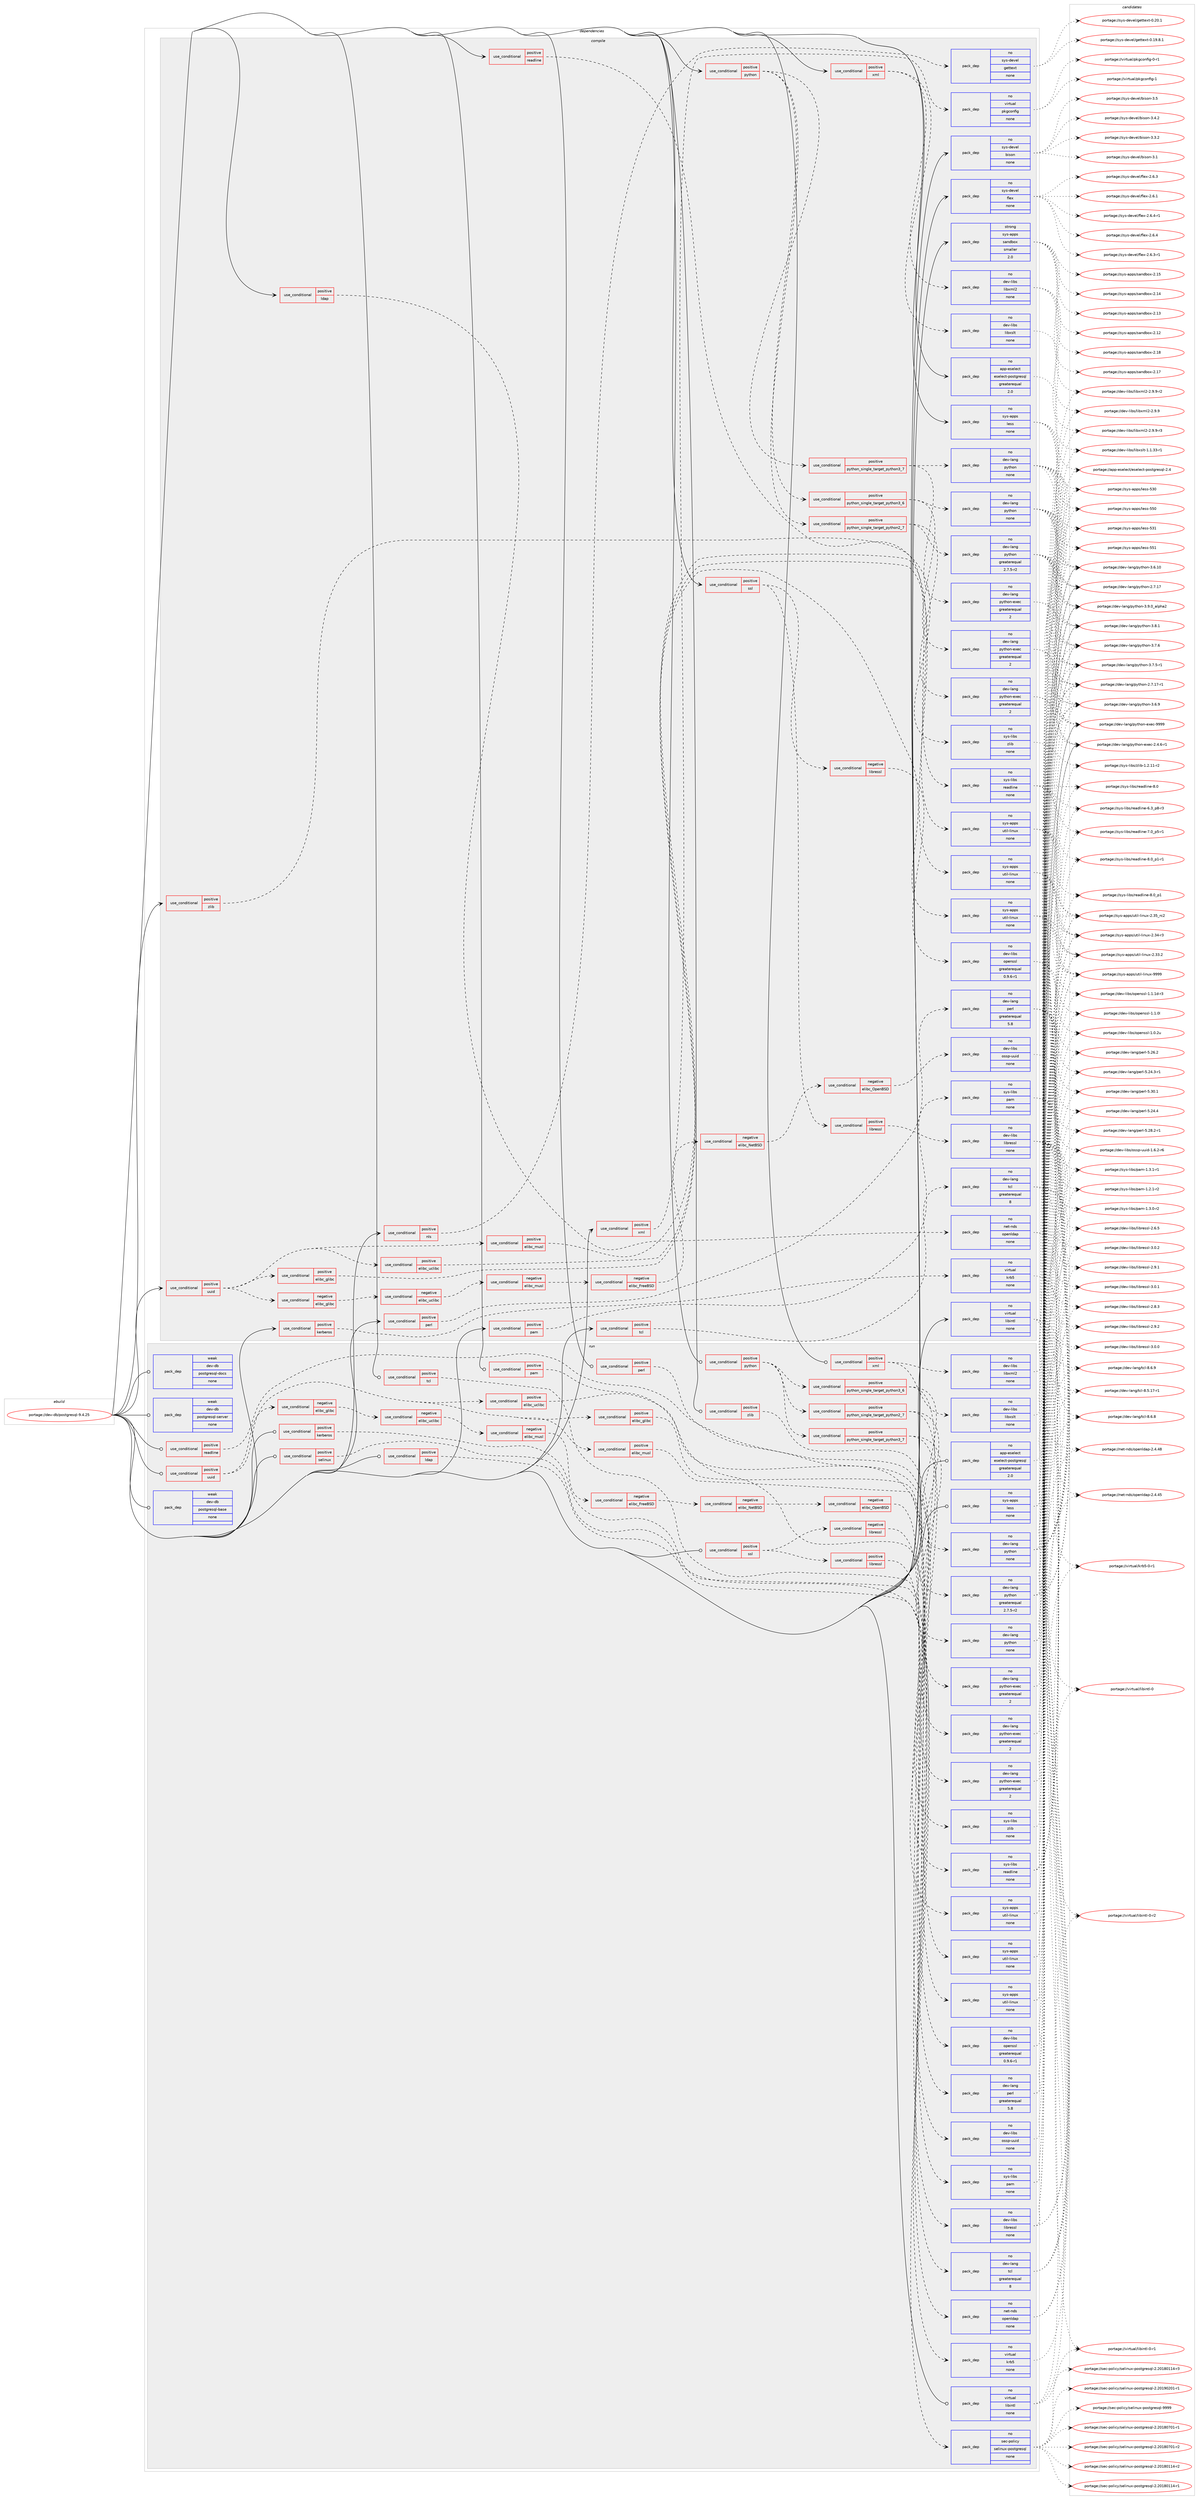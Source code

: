 digraph prolog {

# *************
# Graph options
# *************

newrank=true;
concentrate=true;
compound=true;
graph [rankdir=LR,fontname=Helvetica,fontsize=10,ranksep=1.5];#, ranksep=2.5, nodesep=0.2];
edge  [arrowhead=vee];
node  [fontname=Helvetica,fontsize=10];

# **********
# The ebuild
# **********

subgraph cluster_leftcol {
color=gray;
label=<<i>ebuild</i>>;
id [label="portage://dev-db/postgresql-9.4.25", color=red, width=4, href="../dev-db/postgresql-9.4.25.svg"];
}

# ****************
# The dependencies
# ****************

subgraph cluster_midcol {
color=gray;
label=<<i>dependencies</i>>;
subgraph cluster_compile {
fillcolor="#eeeeee";
style=filled;
label=<<i>compile</i>>;
subgraph cond136571 {
dependency578323 [label=<<TABLE BORDER="0" CELLBORDER="1" CELLSPACING="0" CELLPADDING="4"><TR><TD ROWSPAN="3" CELLPADDING="10">use_conditional</TD></TR><TR><TD>positive</TD></TR><TR><TD>kerberos</TD></TR></TABLE>>, shape=none, color=red];
subgraph pack434564 {
dependency578324 [label=<<TABLE BORDER="0" CELLBORDER="1" CELLSPACING="0" CELLPADDING="4" WIDTH="220"><TR><TD ROWSPAN="6" CELLPADDING="30">pack_dep</TD></TR><TR><TD WIDTH="110">no</TD></TR><TR><TD>virtual</TD></TR><TR><TD>krb5</TD></TR><TR><TD>none</TD></TR><TR><TD></TD></TR></TABLE>>, shape=none, color=blue];
}
dependency578323:e -> dependency578324:w [weight=20,style="dashed",arrowhead="vee"];
}
id:e -> dependency578323:w [weight=20,style="solid",arrowhead="vee"];
subgraph cond136572 {
dependency578325 [label=<<TABLE BORDER="0" CELLBORDER="1" CELLSPACING="0" CELLPADDING="4"><TR><TD ROWSPAN="3" CELLPADDING="10">use_conditional</TD></TR><TR><TD>positive</TD></TR><TR><TD>ldap</TD></TR></TABLE>>, shape=none, color=red];
subgraph pack434565 {
dependency578326 [label=<<TABLE BORDER="0" CELLBORDER="1" CELLSPACING="0" CELLPADDING="4" WIDTH="220"><TR><TD ROWSPAN="6" CELLPADDING="30">pack_dep</TD></TR><TR><TD WIDTH="110">no</TD></TR><TR><TD>net-nds</TD></TR><TR><TD>openldap</TD></TR><TR><TD>none</TD></TR><TR><TD></TD></TR></TABLE>>, shape=none, color=blue];
}
dependency578325:e -> dependency578326:w [weight=20,style="dashed",arrowhead="vee"];
}
id:e -> dependency578325:w [weight=20,style="solid",arrowhead="vee"];
subgraph cond136573 {
dependency578327 [label=<<TABLE BORDER="0" CELLBORDER="1" CELLSPACING="0" CELLPADDING="4"><TR><TD ROWSPAN="3" CELLPADDING="10">use_conditional</TD></TR><TR><TD>positive</TD></TR><TR><TD>nls</TD></TR></TABLE>>, shape=none, color=red];
subgraph pack434566 {
dependency578328 [label=<<TABLE BORDER="0" CELLBORDER="1" CELLSPACING="0" CELLPADDING="4" WIDTH="220"><TR><TD ROWSPAN="6" CELLPADDING="30">pack_dep</TD></TR><TR><TD WIDTH="110">no</TD></TR><TR><TD>sys-devel</TD></TR><TR><TD>gettext</TD></TR><TR><TD>none</TD></TR><TR><TD></TD></TR></TABLE>>, shape=none, color=blue];
}
dependency578327:e -> dependency578328:w [weight=20,style="dashed",arrowhead="vee"];
}
id:e -> dependency578327:w [weight=20,style="solid",arrowhead="vee"];
subgraph cond136574 {
dependency578329 [label=<<TABLE BORDER="0" CELLBORDER="1" CELLSPACING="0" CELLPADDING="4"><TR><TD ROWSPAN="3" CELLPADDING="10">use_conditional</TD></TR><TR><TD>positive</TD></TR><TR><TD>pam</TD></TR></TABLE>>, shape=none, color=red];
subgraph pack434567 {
dependency578330 [label=<<TABLE BORDER="0" CELLBORDER="1" CELLSPACING="0" CELLPADDING="4" WIDTH="220"><TR><TD ROWSPAN="6" CELLPADDING="30">pack_dep</TD></TR><TR><TD WIDTH="110">no</TD></TR><TR><TD>sys-libs</TD></TR><TR><TD>pam</TD></TR><TR><TD>none</TD></TR><TR><TD></TD></TR></TABLE>>, shape=none, color=blue];
}
dependency578329:e -> dependency578330:w [weight=20,style="dashed",arrowhead="vee"];
}
id:e -> dependency578329:w [weight=20,style="solid",arrowhead="vee"];
subgraph cond136575 {
dependency578331 [label=<<TABLE BORDER="0" CELLBORDER="1" CELLSPACING="0" CELLPADDING="4"><TR><TD ROWSPAN="3" CELLPADDING="10">use_conditional</TD></TR><TR><TD>positive</TD></TR><TR><TD>perl</TD></TR></TABLE>>, shape=none, color=red];
subgraph pack434568 {
dependency578332 [label=<<TABLE BORDER="0" CELLBORDER="1" CELLSPACING="0" CELLPADDING="4" WIDTH="220"><TR><TD ROWSPAN="6" CELLPADDING="30">pack_dep</TD></TR><TR><TD WIDTH="110">no</TD></TR><TR><TD>dev-lang</TD></TR><TR><TD>perl</TD></TR><TR><TD>greaterequal</TD></TR><TR><TD>5.8</TD></TR></TABLE>>, shape=none, color=blue];
}
dependency578331:e -> dependency578332:w [weight=20,style="dashed",arrowhead="vee"];
}
id:e -> dependency578331:w [weight=20,style="solid",arrowhead="vee"];
subgraph cond136576 {
dependency578333 [label=<<TABLE BORDER="0" CELLBORDER="1" CELLSPACING="0" CELLPADDING="4"><TR><TD ROWSPAN="3" CELLPADDING="10">use_conditional</TD></TR><TR><TD>positive</TD></TR><TR><TD>python</TD></TR></TABLE>>, shape=none, color=red];
subgraph cond136577 {
dependency578334 [label=<<TABLE BORDER="0" CELLBORDER="1" CELLSPACING="0" CELLPADDING="4"><TR><TD ROWSPAN="3" CELLPADDING="10">use_conditional</TD></TR><TR><TD>positive</TD></TR><TR><TD>python_single_target_python2_7</TD></TR></TABLE>>, shape=none, color=red];
subgraph pack434569 {
dependency578335 [label=<<TABLE BORDER="0" CELLBORDER="1" CELLSPACING="0" CELLPADDING="4" WIDTH="220"><TR><TD ROWSPAN="6" CELLPADDING="30">pack_dep</TD></TR><TR><TD WIDTH="110">no</TD></TR><TR><TD>dev-lang</TD></TR><TR><TD>python</TD></TR><TR><TD>greaterequal</TD></TR><TR><TD>2.7.5-r2</TD></TR></TABLE>>, shape=none, color=blue];
}
dependency578334:e -> dependency578335:w [weight=20,style="dashed",arrowhead="vee"];
subgraph pack434570 {
dependency578336 [label=<<TABLE BORDER="0" CELLBORDER="1" CELLSPACING="0" CELLPADDING="4" WIDTH="220"><TR><TD ROWSPAN="6" CELLPADDING="30">pack_dep</TD></TR><TR><TD WIDTH="110">no</TD></TR><TR><TD>dev-lang</TD></TR><TR><TD>python-exec</TD></TR><TR><TD>greaterequal</TD></TR><TR><TD>2</TD></TR></TABLE>>, shape=none, color=blue];
}
dependency578334:e -> dependency578336:w [weight=20,style="dashed",arrowhead="vee"];
}
dependency578333:e -> dependency578334:w [weight=20,style="dashed",arrowhead="vee"];
subgraph cond136578 {
dependency578337 [label=<<TABLE BORDER="0" CELLBORDER="1" CELLSPACING="0" CELLPADDING="4"><TR><TD ROWSPAN="3" CELLPADDING="10">use_conditional</TD></TR><TR><TD>positive</TD></TR><TR><TD>python_single_target_python3_6</TD></TR></TABLE>>, shape=none, color=red];
subgraph pack434571 {
dependency578338 [label=<<TABLE BORDER="0" CELLBORDER="1" CELLSPACING="0" CELLPADDING="4" WIDTH="220"><TR><TD ROWSPAN="6" CELLPADDING="30">pack_dep</TD></TR><TR><TD WIDTH="110">no</TD></TR><TR><TD>dev-lang</TD></TR><TR><TD>python</TD></TR><TR><TD>none</TD></TR><TR><TD></TD></TR></TABLE>>, shape=none, color=blue];
}
dependency578337:e -> dependency578338:w [weight=20,style="dashed",arrowhead="vee"];
subgraph pack434572 {
dependency578339 [label=<<TABLE BORDER="0" CELLBORDER="1" CELLSPACING="0" CELLPADDING="4" WIDTH="220"><TR><TD ROWSPAN="6" CELLPADDING="30">pack_dep</TD></TR><TR><TD WIDTH="110">no</TD></TR><TR><TD>dev-lang</TD></TR><TR><TD>python-exec</TD></TR><TR><TD>greaterequal</TD></TR><TR><TD>2</TD></TR></TABLE>>, shape=none, color=blue];
}
dependency578337:e -> dependency578339:w [weight=20,style="dashed",arrowhead="vee"];
}
dependency578333:e -> dependency578337:w [weight=20,style="dashed",arrowhead="vee"];
subgraph cond136579 {
dependency578340 [label=<<TABLE BORDER="0" CELLBORDER="1" CELLSPACING="0" CELLPADDING="4"><TR><TD ROWSPAN="3" CELLPADDING="10">use_conditional</TD></TR><TR><TD>positive</TD></TR><TR><TD>python_single_target_python3_7</TD></TR></TABLE>>, shape=none, color=red];
subgraph pack434573 {
dependency578341 [label=<<TABLE BORDER="0" CELLBORDER="1" CELLSPACING="0" CELLPADDING="4" WIDTH="220"><TR><TD ROWSPAN="6" CELLPADDING="30">pack_dep</TD></TR><TR><TD WIDTH="110">no</TD></TR><TR><TD>dev-lang</TD></TR><TR><TD>python</TD></TR><TR><TD>none</TD></TR><TR><TD></TD></TR></TABLE>>, shape=none, color=blue];
}
dependency578340:e -> dependency578341:w [weight=20,style="dashed",arrowhead="vee"];
subgraph pack434574 {
dependency578342 [label=<<TABLE BORDER="0" CELLBORDER="1" CELLSPACING="0" CELLPADDING="4" WIDTH="220"><TR><TD ROWSPAN="6" CELLPADDING="30">pack_dep</TD></TR><TR><TD WIDTH="110">no</TD></TR><TR><TD>dev-lang</TD></TR><TR><TD>python-exec</TD></TR><TR><TD>greaterequal</TD></TR><TR><TD>2</TD></TR></TABLE>>, shape=none, color=blue];
}
dependency578340:e -> dependency578342:w [weight=20,style="dashed",arrowhead="vee"];
}
dependency578333:e -> dependency578340:w [weight=20,style="dashed",arrowhead="vee"];
}
id:e -> dependency578333:w [weight=20,style="solid",arrowhead="vee"];
subgraph cond136580 {
dependency578343 [label=<<TABLE BORDER="0" CELLBORDER="1" CELLSPACING="0" CELLPADDING="4"><TR><TD ROWSPAN="3" CELLPADDING="10">use_conditional</TD></TR><TR><TD>positive</TD></TR><TR><TD>readline</TD></TR></TABLE>>, shape=none, color=red];
subgraph pack434575 {
dependency578344 [label=<<TABLE BORDER="0" CELLBORDER="1" CELLSPACING="0" CELLPADDING="4" WIDTH="220"><TR><TD ROWSPAN="6" CELLPADDING="30">pack_dep</TD></TR><TR><TD WIDTH="110">no</TD></TR><TR><TD>sys-libs</TD></TR><TR><TD>readline</TD></TR><TR><TD>none</TD></TR><TR><TD></TD></TR></TABLE>>, shape=none, color=blue];
}
dependency578343:e -> dependency578344:w [weight=20,style="dashed",arrowhead="vee"];
}
id:e -> dependency578343:w [weight=20,style="solid",arrowhead="vee"];
subgraph cond136581 {
dependency578345 [label=<<TABLE BORDER="0" CELLBORDER="1" CELLSPACING="0" CELLPADDING="4"><TR><TD ROWSPAN="3" CELLPADDING="10">use_conditional</TD></TR><TR><TD>positive</TD></TR><TR><TD>ssl</TD></TR></TABLE>>, shape=none, color=red];
subgraph cond136582 {
dependency578346 [label=<<TABLE BORDER="0" CELLBORDER="1" CELLSPACING="0" CELLPADDING="4"><TR><TD ROWSPAN="3" CELLPADDING="10">use_conditional</TD></TR><TR><TD>negative</TD></TR><TR><TD>libressl</TD></TR></TABLE>>, shape=none, color=red];
subgraph pack434576 {
dependency578347 [label=<<TABLE BORDER="0" CELLBORDER="1" CELLSPACING="0" CELLPADDING="4" WIDTH="220"><TR><TD ROWSPAN="6" CELLPADDING="30">pack_dep</TD></TR><TR><TD WIDTH="110">no</TD></TR><TR><TD>dev-libs</TD></TR><TR><TD>openssl</TD></TR><TR><TD>greaterequal</TD></TR><TR><TD>0.9.6-r1</TD></TR></TABLE>>, shape=none, color=blue];
}
dependency578346:e -> dependency578347:w [weight=20,style="dashed",arrowhead="vee"];
}
dependency578345:e -> dependency578346:w [weight=20,style="dashed",arrowhead="vee"];
subgraph cond136583 {
dependency578348 [label=<<TABLE BORDER="0" CELLBORDER="1" CELLSPACING="0" CELLPADDING="4"><TR><TD ROWSPAN="3" CELLPADDING="10">use_conditional</TD></TR><TR><TD>positive</TD></TR><TR><TD>libressl</TD></TR></TABLE>>, shape=none, color=red];
subgraph pack434577 {
dependency578349 [label=<<TABLE BORDER="0" CELLBORDER="1" CELLSPACING="0" CELLPADDING="4" WIDTH="220"><TR><TD ROWSPAN="6" CELLPADDING="30">pack_dep</TD></TR><TR><TD WIDTH="110">no</TD></TR><TR><TD>dev-libs</TD></TR><TR><TD>libressl</TD></TR><TR><TD>none</TD></TR><TR><TD></TD></TR></TABLE>>, shape=none, color=blue];
}
dependency578348:e -> dependency578349:w [weight=20,style="dashed",arrowhead="vee"];
}
dependency578345:e -> dependency578348:w [weight=20,style="dashed",arrowhead="vee"];
}
id:e -> dependency578345:w [weight=20,style="solid",arrowhead="vee"];
subgraph cond136584 {
dependency578350 [label=<<TABLE BORDER="0" CELLBORDER="1" CELLSPACING="0" CELLPADDING="4"><TR><TD ROWSPAN="3" CELLPADDING="10">use_conditional</TD></TR><TR><TD>positive</TD></TR><TR><TD>tcl</TD></TR></TABLE>>, shape=none, color=red];
subgraph pack434578 {
dependency578351 [label=<<TABLE BORDER="0" CELLBORDER="1" CELLSPACING="0" CELLPADDING="4" WIDTH="220"><TR><TD ROWSPAN="6" CELLPADDING="30">pack_dep</TD></TR><TR><TD WIDTH="110">no</TD></TR><TR><TD>dev-lang</TD></TR><TR><TD>tcl</TD></TR><TR><TD>greaterequal</TD></TR><TR><TD>8</TD></TR></TABLE>>, shape=none, color=blue];
}
dependency578350:e -> dependency578351:w [weight=20,style="dashed",arrowhead="vee"];
}
id:e -> dependency578350:w [weight=20,style="solid",arrowhead="vee"];
subgraph cond136585 {
dependency578352 [label=<<TABLE BORDER="0" CELLBORDER="1" CELLSPACING="0" CELLPADDING="4"><TR><TD ROWSPAN="3" CELLPADDING="10">use_conditional</TD></TR><TR><TD>positive</TD></TR><TR><TD>uuid</TD></TR></TABLE>>, shape=none, color=red];
subgraph cond136586 {
dependency578353 [label=<<TABLE BORDER="0" CELLBORDER="1" CELLSPACING="0" CELLPADDING="4"><TR><TD ROWSPAN="3" CELLPADDING="10">use_conditional</TD></TR><TR><TD>positive</TD></TR><TR><TD>elibc_glibc</TD></TR></TABLE>>, shape=none, color=red];
subgraph pack434579 {
dependency578354 [label=<<TABLE BORDER="0" CELLBORDER="1" CELLSPACING="0" CELLPADDING="4" WIDTH="220"><TR><TD ROWSPAN="6" CELLPADDING="30">pack_dep</TD></TR><TR><TD WIDTH="110">no</TD></TR><TR><TD>sys-apps</TD></TR><TR><TD>util-linux</TD></TR><TR><TD>none</TD></TR><TR><TD></TD></TR></TABLE>>, shape=none, color=blue];
}
dependency578353:e -> dependency578354:w [weight=20,style="dashed",arrowhead="vee"];
}
dependency578352:e -> dependency578353:w [weight=20,style="dashed",arrowhead="vee"];
subgraph cond136587 {
dependency578355 [label=<<TABLE BORDER="0" CELLBORDER="1" CELLSPACING="0" CELLPADDING="4"><TR><TD ROWSPAN="3" CELLPADDING="10">use_conditional</TD></TR><TR><TD>positive</TD></TR><TR><TD>elibc_uclibc</TD></TR></TABLE>>, shape=none, color=red];
subgraph pack434580 {
dependency578356 [label=<<TABLE BORDER="0" CELLBORDER="1" CELLSPACING="0" CELLPADDING="4" WIDTH="220"><TR><TD ROWSPAN="6" CELLPADDING="30">pack_dep</TD></TR><TR><TD WIDTH="110">no</TD></TR><TR><TD>sys-apps</TD></TR><TR><TD>util-linux</TD></TR><TR><TD>none</TD></TR><TR><TD></TD></TR></TABLE>>, shape=none, color=blue];
}
dependency578355:e -> dependency578356:w [weight=20,style="dashed",arrowhead="vee"];
}
dependency578352:e -> dependency578355:w [weight=20,style="dashed",arrowhead="vee"];
subgraph cond136588 {
dependency578357 [label=<<TABLE BORDER="0" CELLBORDER="1" CELLSPACING="0" CELLPADDING="4"><TR><TD ROWSPAN="3" CELLPADDING="10">use_conditional</TD></TR><TR><TD>positive</TD></TR><TR><TD>elibc_musl</TD></TR></TABLE>>, shape=none, color=red];
subgraph pack434581 {
dependency578358 [label=<<TABLE BORDER="0" CELLBORDER="1" CELLSPACING="0" CELLPADDING="4" WIDTH="220"><TR><TD ROWSPAN="6" CELLPADDING="30">pack_dep</TD></TR><TR><TD WIDTH="110">no</TD></TR><TR><TD>sys-apps</TD></TR><TR><TD>util-linux</TD></TR><TR><TD>none</TD></TR><TR><TD></TD></TR></TABLE>>, shape=none, color=blue];
}
dependency578357:e -> dependency578358:w [weight=20,style="dashed",arrowhead="vee"];
}
dependency578352:e -> dependency578357:w [weight=20,style="dashed",arrowhead="vee"];
subgraph cond136589 {
dependency578359 [label=<<TABLE BORDER="0" CELLBORDER="1" CELLSPACING="0" CELLPADDING="4"><TR><TD ROWSPAN="3" CELLPADDING="10">use_conditional</TD></TR><TR><TD>negative</TD></TR><TR><TD>elibc_glibc</TD></TR></TABLE>>, shape=none, color=red];
subgraph cond136590 {
dependency578360 [label=<<TABLE BORDER="0" CELLBORDER="1" CELLSPACING="0" CELLPADDING="4"><TR><TD ROWSPAN="3" CELLPADDING="10">use_conditional</TD></TR><TR><TD>negative</TD></TR><TR><TD>elibc_uclibc</TD></TR></TABLE>>, shape=none, color=red];
subgraph cond136591 {
dependency578361 [label=<<TABLE BORDER="0" CELLBORDER="1" CELLSPACING="0" CELLPADDING="4"><TR><TD ROWSPAN="3" CELLPADDING="10">use_conditional</TD></TR><TR><TD>negative</TD></TR><TR><TD>elibc_musl</TD></TR></TABLE>>, shape=none, color=red];
subgraph cond136592 {
dependency578362 [label=<<TABLE BORDER="0" CELLBORDER="1" CELLSPACING="0" CELLPADDING="4"><TR><TD ROWSPAN="3" CELLPADDING="10">use_conditional</TD></TR><TR><TD>negative</TD></TR><TR><TD>elibc_FreeBSD</TD></TR></TABLE>>, shape=none, color=red];
subgraph cond136593 {
dependency578363 [label=<<TABLE BORDER="0" CELLBORDER="1" CELLSPACING="0" CELLPADDING="4"><TR><TD ROWSPAN="3" CELLPADDING="10">use_conditional</TD></TR><TR><TD>negative</TD></TR><TR><TD>elibc_NetBSD</TD></TR></TABLE>>, shape=none, color=red];
subgraph cond136594 {
dependency578364 [label=<<TABLE BORDER="0" CELLBORDER="1" CELLSPACING="0" CELLPADDING="4"><TR><TD ROWSPAN="3" CELLPADDING="10">use_conditional</TD></TR><TR><TD>negative</TD></TR><TR><TD>elibc_OpenBSD</TD></TR></TABLE>>, shape=none, color=red];
subgraph pack434582 {
dependency578365 [label=<<TABLE BORDER="0" CELLBORDER="1" CELLSPACING="0" CELLPADDING="4" WIDTH="220"><TR><TD ROWSPAN="6" CELLPADDING="30">pack_dep</TD></TR><TR><TD WIDTH="110">no</TD></TR><TR><TD>dev-libs</TD></TR><TR><TD>ossp-uuid</TD></TR><TR><TD>none</TD></TR><TR><TD></TD></TR></TABLE>>, shape=none, color=blue];
}
dependency578364:e -> dependency578365:w [weight=20,style="dashed",arrowhead="vee"];
}
dependency578363:e -> dependency578364:w [weight=20,style="dashed",arrowhead="vee"];
}
dependency578362:e -> dependency578363:w [weight=20,style="dashed",arrowhead="vee"];
}
dependency578361:e -> dependency578362:w [weight=20,style="dashed",arrowhead="vee"];
}
dependency578360:e -> dependency578361:w [weight=20,style="dashed",arrowhead="vee"];
}
dependency578359:e -> dependency578360:w [weight=20,style="dashed",arrowhead="vee"];
}
dependency578352:e -> dependency578359:w [weight=20,style="dashed",arrowhead="vee"];
}
id:e -> dependency578352:w [weight=20,style="solid",arrowhead="vee"];
subgraph cond136595 {
dependency578366 [label=<<TABLE BORDER="0" CELLBORDER="1" CELLSPACING="0" CELLPADDING="4"><TR><TD ROWSPAN="3" CELLPADDING="10">use_conditional</TD></TR><TR><TD>positive</TD></TR><TR><TD>xml</TD></TR></TABLE>>, shape=none, color=red];
subgraph pack434583 {
dependency578367 [label=<<TABLE BORDER="0" CELLBORDER="1" CELLSPACING="0" CELLPADDING="4" WIDTH="220"><TR><TD ROWSPAN="6" CELLPADDING="30">pack_dep</TD></TR><TR><TD WIDTH="110">no</TD></TR><TR><TD>dev-libs</TD></TR><TR><TD>libxml2</TD></TR><TR><TD>none</TD></TR><TR><TD></TD></TR></TABLE>>, shape=none, color=blue];
}
dependency578366:e -> dependency578367:w [weight=20,style="dashed",arrowhead="vee"];
subgraph pack434584 {
dependency578368 [label=<<TABLE BORDER="0" CELLBORDER="1" CELLSPACING="0" CELLPADDING="4" WIDTH="220"><TR><TD ROWSPAN="6" CELLPADDING="30">pack_dep</TD></TR><TR><TD WIDTH="110">no</TD></TR><TR><TD>dev-libs</TD></TR><TR><TD>libxslt</TD></TR><TR><TD>none</TD></TR><TR><TD></TD></TR></TABLE>>, shape=none, color=blue];
}
dependency578366:e -> dependency578368:w [weight=20,style="dashed",arrowhead="vee"];
}
id:e -> dependency578366:w [weight=20,style="solid",arrowhead="vee"];
subgraph cond136596 {
dependency578369 [label=<<TABLE BORDER="0" CELLBORDER="1" CELLSPACING="0" CELLPADDING="4"><TR><TD ROWSPAN="3" CELLPADDING="10">use_conditional</TD></TR><TR><TD>positive</TD></TR><TR><TD>xml</TD></TR></TABLE>>, shape=none, color=red];
subgraph pack434585 {
dependency578370 [label=<<TABLE BORDER="0" CELLBORDER="1" CELLSPACING="0" CELLPADDING="4" WIDTH="220"><TR><TD ROWSPAN="6" CELLPADDING="30">pack_dep</TD></TR><TR><TD WIDTH="110">no</TD></TR><TR><TD>virtual</TD></TR><TR><TD>pkgconfig</TD></TR><TR><TD>none</TD></TR><TR><TD></TD></TR></TABLE>>, shape=none, color=blue];
}
dependency578369:e -> dependency578370:w [weight=20,style="dashed",arrowhead="vee"];
}
id:e -> dependency578369:w [weight=20,style="solid",arrowhead="vee"];
subgraph cond136597 {
dependency578371 [label=<<TABLE BORDER="0" CELLBORDER="1" CELLSPACING="0" CELLPADDING="4"><TR><TD ROWSPAN="3" CELLPADDING="10">use_conditional</TD></TR><TR><TD>positive</TD></TR><TR><TD>zlib</TD></TR></TABLE>>, shape=none, color=red];
subgraph pack434586 {
dependency578372 [label=<<TABLE BORDER="0" CELLBORDER="1" CELLSPACING="0" CELLPADDING="4" WIDTH="220"><TR><TD ROWSPAN="6" CELLPADDING="30">pack_dep</TD></TR><TR><TD WIDTH="110">no</TD></TR><TR><TD>sys-libs</TD></TR><TR><TD>zlib</TD></TR><TR><TD>none</TD></TR><TR><TD></TD></TR></TABLE>>, shape=none, color=blue];
}
dependency578371:e -> dependency578372:w [weight=20,style="dashed",arrowhead="vee"];
}
id:e -> dependency578371:w [weight=20,style="solid",arrowhead="vee"];
subgraph pack434587 {
dependency578373 [label=<<TABLE BORDER="0" CELLBORDER="1" CELLSPACING="0" CELLPADDING="4" WIDTH="220"><TR><TD ROWSPAN="6" CELLPADDING="30">pack_dep</TD></TR><TR><TD WIDTH="110">no</TD></TR><TR><TD>app-eselect</TD></TR><TR><TD>eselect-postgresql</TD></TR><TR><TD>greaterequal</TD></TR><TR><TD>2.0</TD></TR></TABLE>>, shape=none, color=blue];
}
id:e -> dependency578373:w [weight=20,style="solid",arrowhead="vee"];
subgraph pack434588 {
dependency578374 [label=<<TABLE BORDER="0" CELLBORDER="1" CELLSPACING="0" CELLPADDING="4" WIDTH="220"><TR><TD ROWSPAN="6" CELLPADDING="30">pack_dep</TD></TR><TR><TD WIDTH="110">no</TD></TR><TR><TD>sys-apps</TD></TR><TR><TD>less</TD></TR><TR><TD>none</TD></TR><TR><TD></TD></TR></TABLE>>, shape=none, color=blue];
}
id:e -> dependency578374:w [weight=20,style="solid",arrowhead="vee"];
subgraph pack434589 {
dependency578375 [label=<<TABLE BORDER="0" CELLBORDER="1" CELLSPACING="0" CELLPADDING="4" WIDTH="220"><TR><TD ROWSPAN="6" CELLPADDING="30">pack_dep</TD></TR><TR><TD WIDTH="110">no</TD></TR><TR><TD>sys-devel</TD></TR><TR><TD>bison</TD></TR><TR><TD>none</TD></TR><TR><TD></TD></TR></TABLE>>, shape=none, color=blue];
}
id:e -> dependency578375:w [weight=20,style="solid",arrowhead="vee"];
subgraph pack434590 {
dependency578376 [label=<<TABLE BORDER="0" CELLBORDER="1" CELLSPACING="0" CELLPADDING="4" WIDTH="220"><TR><TD ROWSPAN="6" CELLPADDING="30">pack_dep</TD></TR><TR><TD WIDTH="110">no</TD></TR><TR><TD>sys-devel</TD></TR><TR><TD>flex</TD></TR><TR><TD>none</TD></TR><TR><TD></TD></TR></TABLE>>, shape=none, color=blue];
}
id:e -> dependency578376:w [weight=20,style="solid",arrowhead="vee"];
subgraph pack434591 {
dependency578377 [label=<<TABLE BORDER="0" CELLBORDER="1" CELLSPACING="0" CELLPADDING="4" WIDTH="220"><TR><TD ROWSPAN="6" CELLPADDING="30">pack_dep</TD></TR><TR><TD WIDTH="110">no</TD></TR><TR><TD>virtual</TD></TR><TR><TD>libintl</TD></TR><TR><TD>none</TD></TR><TR><TD></TD></TR></TABLE>>, shape=none, color=blue];
}
id:e -> dependency578377:w [weight=20,style="solid",arrowhead="vee"];
subgraph pack434592 {
dependency578378 [label=<<TABLE BORDER="0" CELLBORDER="1" CELLSPACING="0" CELLPADDING="4" WIDTH="220"><TR><TD ROWSPAN="6" CELLPADDING="30">pack_dep</TD></TR><TR><TD WIDTH="110">strong</TD></TR><TR><TD>sys-apps</TD></TR><TR><TD>sandbox</TD></TR><TR><TD>smaller</TD></TR><TR><TD>2.0</TD></TR></TABLE>>, shape=none, color=blue];
}
id:e -> dependency578378:w [weight=20,style="solid",arrowhead="vee"];
}
subgraph cluster_compileandrun {
fillcolor="#eeeeee";
style=filled;
label=<<i>compile and run</i>>;
}
subgraph cluster_run {
fillcolor="#eeeeee";
style=filled;
label=<<i>run</i>>;
subgraph cond136598 {
dependency578379 [label=<<TABLE BORDER="0" CELLBORDER="1" CELLSPACING="0" CELLPADDING="4"><TR><TD ROWSPAN="3" CELLPADDING="10">use_conditional</TD></TR><TR><TD>positive</TD></TR><TR><TD>kerberos</TD></TR></TABLE>>, shape=none, color=red];
subgraph pack434593 {
dependency578380 [label=<<TABLE BORDER="0" CELLBORDER="1" CELLSPACING="0" CELLPADDING="4" WIDTH="220"><TR><TD ROWSPAN="6" CELLPADDING="30">pack_dep</TD></TR><TR><TD WIDTH="110">no</TD></TR><TR><TD>virtual</TD></TR><TR><TD>krb5</TD></TR><TR><TD>none</TD></TR><TR><TD></TD></TR></TABLE>>, shape=none, color=blue];
}
dependency578379:e -> dependency578380:w [weight=20,style="dashed",arrowhead="vee"];
}
id:e -> dependency578379:w [weight=20,style="solid",arrowhead="odot"];
subgraph cond136599 {
dependency578381 [label=<<TABLE BORDER="0" CELLBORDER="1" CELLSPACING="0" CELLPADDING="4"><TR><TD ROWSPAN="3" CELLPADDING="10">use_conditional</TD></TR><TR><TD>positive</TD></TR><TR><TD>ldap</TD></TR></TABLE>>, shape=none, color=red];
subgraph pack434594 {
dependency578382 [label=<<TABLE BORDER="0" CELLBORDER="1" CELLSPACING="0" CELLPADDING="4" WIDTH="220"><TR><TD ROWSPAN="6" CELLPADDING="30">pack_dep</TD></TR><TR><TD WIDTH="110">no</TD></TR><TR><TD>net-nds</TD></TR><TR><TD>openldap</TD></TR><TR><TD>none</TD></TR><TR><TD></TD></TR></TABLE>>, shape=none, color=blue];
}
dependency578381:e -> dependency578382:w [weight=20,style="dashed",arrowhead="vee"];
}
id:e -> dependency578381:w [weight=20,style="solid",arrowhead="odot"];
subgraph cond136600 {
dependency578383 [label=<<TABLE BORDER="0" CELLBORDER="1" CELLSPACING="0" CELLPADDING="4"><TR><TD ROWSPAN="3" CELLPADDING="10">use_conditional</TD></TR><TR><TD>positive</TD></TR><TR><TD>pam</TD></TR></TABLE>>, shape=none, color=red];
subgraph pack434595 {
dependency578384 [label=<<TABLE BORDER="0" CELLBORDER="1" CELLSPACING="0" CELLPADDING="4" WIDTH="220"><TR><TD ROWSPAN="6" CELLPADDING="30">pack_dep</TD></TR><TR><TD WIDTH="110">no</TD></TR><TR><TD>sys-libs</TD></TR><TR><TD>pam</TD></TR><TR><TD>none</TD></TR><TR><TD></TD></TR></TABLE>>, shape=none, color=blue];
}
dependency578383:e -> dependency578384:w [weight=20,style="dashed",arrowhead="vee"];
}
id:e -> dependency578383:w [weight=20,style="solid",arrowhead="odot"];
subgraph cond136601 {
dependency578385 [label=<<TABLE BORDER="0" CELLBORDER="1" CELLSPACING="0" CELLPADDING="4"><TR><TD ROWSPAN="3" CELLPADDING="10">use_conditional</TD></TR><TR><TD>positive</TD></TR><TR><TD>perl</TD></TR></TABLE>>, shape=none, color=red];
subgraph pack434596 {
dependency578386 [label=<<TABLE BORDER="0" CELLBORDER="1" CELLSPACING="0" CELLPADDING="4" WIDTH="220"><TR><TD ROWSPAN="6" CELLPADDING="30">pack_dep</TD></TR><TR><TD WIDTH="110">no</TD></TR><TR><TD>dev-lang</TD></TR><TR><TD>perl</TD></TR><TR><TD>greaterequal</TD></TR><TR><TD>5.8</TD></TR></TABLE>>, shape=none, color=blue];
}
dependency578385:e -> dependency578386:w [weight=20,style="dashed",arrowhead="vee"];
}
id:e -> dependency578385:w [weight=20,style="solid",arrowhead="odot"];
subgraph cond136602 {
dependency578387 [label=<<TABLE BORDER="0" CELLBORDER="1" CELLSPACING="0" CELLPADDING="4"><TR><TD ROWSPAN="3" CELLPADDING="10">use_conditional</TD></TR><TR><TD>positive</TD></TR><TR><TD>python</TD></TR></TABLE>>, shape=none, color=red];
subgraph cond136603 {
dependency578388 [label=<<TABLE BORDER="0" CELLBORDER="1" CELLSPACING="0" CELLPADDING="4"><TR><TD ROWSPAN="3" CELLPADDING="10">use_conditional</TD></TR><TR><TD>positive</TD></TR><TR><TD>python_single_target_python2_7</TD></TR></TABLE>>, shape=none, color=red];
subgraph pack434597 {
dependency578389 [label=<<TABLE BORDER="0" CELLBORDER="1" CELLSPACING="0" CELLPADDING="4" WIDTH="220"><TR><TD ROWSPAN="6" CELLPADDING="30">pack_dep</TD></TR><TR><TD WIDTH="110">no</TD></TR><TR><TD>dev-lang</TD></TR><TR><TD>python</TD></TR><TR><TD>greaterequal</TD></TR><TR><TD>2.7.5-r2</TD></TR></TABLE>>, shape=none, color=blue];
}
dependency578388:e -> dependency578389:w [weight=20,style="dashed",arrowhead="vee"];
subgraph pack434598 {
dependency578390 [label=<<TABLE BORDER="0" CELLBORDER="1" CELLSPACING="0" CELLPADDING="4" WIDTH="220"><TR><TD ROWSPAN="6" CELLPADDING="30">pack_dep</TD></TR><TR><TD WIDTH="110">no</TD></TR><TR><TD>dev-lang</TD></TR><TR><TD>python-exec</TD></TR><TR><TD>greaterequal</TD></TR><TR><TD>2</TD></TR></TABLE>>, shape=none, color=blue];
}
dependency578388:e -> dependency578390:w [weight=20,style="dashed",arrowhead="vee"];
}
dependency578387:e -> dependency578388:w [weight=20,style="dashed",arrowhead="vee"];
subgraph cond136604 {
dependency578391 [label=<<TABLE BORDER="0" CELLBORDER="1" CELLSPACING="0" CELLPADDING="4"><TR><TD ROWSPAN="3" CELLPADDING="10">use_conditional</TD></TR><TR><TD>positive</TD></TR><TR><TD>python_single_target_python3_6</TD></TR></TABLE>>, shape=none, color=red];
subgraph pack434599 {
dependency578392 [label=<<TABLE BORDER="0" CELLBORDER="1" CELLSPACING="0" CELLPADDING="4" WIDTH="220"><TR><TD ROWSPAN="6" CELLPADDING="30">pack_dep</TD></TR><TR><TD WIDTH="110">no</TD></TR><TR><TD>dev-lang</TD></TR><TR><TD>python</TD></TR><TR><TD>none</TD></TR><TR><TD></TD></TR></TABLE>>, shape=none, color=blue];
}
dependency578391:e -> dependency578392:w [weight=20,style="dashed",arrowhead="vee"];
subgraph pack434600 {
dependency578393 [label=<<TABLE BORDER="0" CELLBORDER="1" CELLSPACING="0" CELLPADDING="4" WIDTH="220"><TR><TD ROWSPAN="6" CELLPADDING="30">pack_dep</TD></TR><TR><TD WIDTH="110">no</TD></TR><TR><TD>dev-lang</TD></TR><TR><TD>python-exec</TD></TR><TR><TD>greaterequal</TD></TR><TR><TD>2</TD></TR></TABLE>>, shape=none, color=blue];
}
dependency578391:e -> dependency578393:w [weight=20,style="dashed",arrowhead="vee"];
}
dependency578387:e -> dependency578391:w [weight=20,style="dashed",arrowhead="vee"];
subgraph cond136605 {
dependency578394 [label=<<TABLE BORDER="0" CELLBORDER="1" CELLSPACING="0" CELLPADDING="4"><TR><TD ROWSPAN="3" CELLPADDING="10">use_conditional</TD></TR><TR><TD>positive</TD></TR><TR><TD>python_single_target_python3_7</TD></TR></TABLE>>, shape=none, color=red];
subgraph pack434601 {
dependency578395 [label=<<TABLE BORDER="0" CELLBORDER="1" CELLSPACING="0" CELLPADDING="4" WIDTH="220"><TR><TD ROWSPAN="6" CELLPADDING="30">pack_dep</TD></TR><TR><TD WIDTH="110">no</TD></TR><TR><TD>dev-lang</TD></TR><TR><TD>python</TD></TR><TR><TD>none</TD></TR><TR><TD></TD></TR></TABLE>>, shape=none, color=blue];
}
dependency578394:e -> dependency578395:w [weight=20,style="dashed",arrowhead="vee"];
subgraph pack434602 {
dependency578396 [label=<<TABLE BORDER="0" CELLBORDER="1" CELLSPACING="0" CELLPADDING="4" WIDTH="220"><TR><TD ROWSPAN="6" CELLPADDING="30">pack_dep</TD></TR><TR><TD WIDTH="110">no</TD></TR><TR><TD>dev-lang</TD></TR><TR><TD>python-exec</TD></TR><TR><TD>greaterequal</TD></TR><TR><TD>2</TD></TR></TABLE>>, shape=none, color=blue];
}
dependency578394:e -> dependency578396:w [weight=20,style="dashed",arrowhead="vee"];
}
dependency578387:e -> dependency578394:w [weight=20,style="dashed",arrowhead="vee"];
}
id:e -> dependency578387:w [weight=20,style="solid",arrowhead="odot"];
subgraph cond136606 {
dependency578397 [label=<<TABLE BORDER="0" CELLBORDER="1" CELLSPACING="0" CELLPADDING="4"><TR><TD ROWSPAN="3" CELLPADDING="10">use_conditional</TD></TR><TR><TD>positive</TD></TR><TR><TD>readline</TD></TR></TABLE>>, shape=none, color=red];
subgraph pack434603 {
dependency578398 [label=<<TABLE BORDER="0" CELLBORDER="1" CELLSPACING="0" CELLPADDING="4" WIDTH="220"><TR><TD ROWSPAN="6" CELLPADDING="30">pack_dep</TD></TR><TR><TD WIDTH="110">no</TD></TR><TR><TD>sys-libs</TD></TR><TR><TD>readline</TD></TR><TR><TD>none</TD></TR><TR><TD></TD></TR></TABLE>>, shape=none, color=blue];
}
dependency578397:e -> dependency578398:w [weight=20,style="dashed",arrowhead="vee"];
}
id:e -> dependency578397:w [weight=20,style="solid",arrowhead="odot"];
subgraph cond136607 {
dependency578399 [label=<<TABLE BORDER="0" CELLBORDER="1" CELLSPACING="0" CELLPADDING="4"><TR><TD ROWSPAN="3" CELLPADDING="10">use_conditional</TD></TR><TR><TD>positive</TD></TR><TR><TD>selinux</TD></TR></TABLE>>, shape=none, color=red];
subgraph pack434604 {
dependency578400 [label=<<TABLE BORDER="0" CELLBORDER="1" CELLSPACING="0" CELLPADDING="4" WIDTH="220"><TR><TD ROWSPAN="6" CELLPADDING="30">pack_dep</TD></TR><TR><TD WIDTH="110">no</TD></TR><TR><TD>sec-policy</TD></TR><TR><TD>selinux-postgresql</TD></TR><TR><TD>none</TD></TR><TR><TD></TD></TR></TABLE>>, shape=none, color=blue];
}
dependency578399:e -> dependency578400:w [weight=20,style="dashed",arrowhead="vee"];
}
id:e -> dependency578399:w [weight=20,style="solid",arrowhead="odot"];
subgraph cond136608 {
dependency578401 [label=<<TABLE BORDER="0" CELLBORDER="1" CELLSPACING="0" CELLPADDING="4"><TR><TD ROWSPAN="3" CELLPADDING="10">use_conditional</TD></TR><TR><TD>positive</TD></TR><TR><TD>ssl</TD></TR></TABLE>>, shape=none, color=red];
subgraph cond136609 {
dependency578402 [label=<<TABLE BORDER="0" CELLBORDER="1" CELLSPACING="0" CELLPADDING="4"><TR><TD ROWSPAN="3" CELLPADDING="10">use_conditional</TD></TR><TR><TD>negative</TD></TR><TR><TD>libressl</TD></TR></TABLE>>, shape=none, color=red];
subgraph pack434605 {
dependency578403 [label=<<TABLE BORDER="0" CELLBORDER="1" CELLSPACING="0" CELLPADDING="4" WIDTH="220"><TR><TD ROWSPAN="6" CELLPADDING="30">pack_dep</TD></TR><TR><TD WIDTH="110">no</TD></TR><TR><TD>dev-libs</TD></TR><TR><TD>openssl</TD></TR><TR><TD>greaterequal</TD></TR><TR><TD>0.9.6-r1</TD></TR></TABLE>>, shape=none, color=blue];
}
dependency578402:e -> dependency578403:w [weight=20,style="dashed",arrowhead="vee"];
}
dependency578401:e -> dependency578402:w [weight=20,style="dashed",arrowhead="vee"];
subgraph cond136610 {
dependency578404 [label=<<TABLE BORDER="0" CELLBORDER="1" CELLSPACING="0" CELLPADDING="4"><TR><TD ROWSPAN="3" CELLPADDING="10">use_conditional</TD></TR><TR><TD>positive</TD></TR><TR><TD>libressl</TD></TR></TABLE>>, shape=none, color=red];
subgraph pack434606 {
dependency578405 [label=<<TABLE BORDER="0" CELLBORDER="1" CELLSPACING="0" CELLPADDING="4" WIDTH="220"><TR><TD ROWSPAN="6" CELLPADDING="30">pack_dep</TD></TR><TR><TD WIDTH="110">no</TD></TR><TR><TD>dev-libs</TD></TR><TR><TD>libressl</TD></TR><TR><TD>none</TD></TR><TR><TD></TD></TR></TABLE>>, shape=none, color=blue];
}
dependency578404:e -> dependency578405:w [weight=20,style="dashed",arrowhead="vee"];
}
dependency578401:e -> dependency578404:w [weight=20,style="dashed",arrowhead="vee"];
}
id:e -> dependency578401:w [weight=20,style="solid",arrowhead="odot"];
subgraph cond136611 {
dependency578406 [label=<<TABLE BORDER="0" CELLBORDER="1" CELLSPACING="0" CELLPADDING="4"><TR><TD ROWSPAN="3" CELLPADDING="10">use_conditional</TD></TR><TR><TD>positive</TD></TR><TR><TD>tcl</TD></TR></TABLE>>, shape=none, color=red];
subgraph pack434607 {
dependency578407 [label=<<TABLE BORDER="0" CELLBORDER="1" CELLSPACING="0" CELLPADDING="4" WIDTH="220"><TR><TD ROWSPAN="6" CELLPADDING="30">pack_dep</TD></TR><TR><TD WIDTH="110">no</TD></TR><TR><TD>dev-lang</TD></TR><TR><TD>tcl</TD></TR><TR><TD>greaterequal</TD></TR><TR><TD>8</TD></TR></TABLE>>, shape=none, color=blue];
}
dependency578406:e -> dependency578407:w [weight=20,style="dashed",arrowhead="vee"];
}
id:e -> dependency578406:w [weight=20,style="solid",arrowhead="odot"];
subgraph cond136612 {
dependency578408 [label=<<TABLE BORDER="0" CELLBORDER="1" CELLSPACING="0" CELLPADDING="4"><TR><TD ROWSPAN="3" CELLPADDING="10">use_conditional</TD></TR><TR><TD>positive</TD></TR><TR><TD>uuid</TD></TR></TABLE>>, shape=none, color=red];
subgraph cond136613 {
dependency578409 [label=<<TABLE BORDER="0" CELLBORDER="1" CELLSPACING="0" CELLPADDING="4"><TR><TD ROWSPAN="3" CELLPADDING="10">use_conditional</TD></TR><TR><TD>positive</TD></TR><TR><TD>elibc_glibc</TD></TR></TABLE>>, shape=none, color=red];
subgraph pack434608 {
dependency578410 [label=<<TABLE BORDER="0" CELLBORDER="1" CELLSPACING="0" CELLPADDING="4" WIDTH="220"><TR><TD ROWSPAN="6" CELLPADDING="30">pack_dep</TD></TR><TR><TD WIDTH="110">no</TD></TR><TR><TD>sys-apps</TD></TR><TR><TD>util-linux</TD></TR><TR><TD>none</TD></TR><TR><TD></TD></TR></TABLE>>, shape=none, color=blue];
}
dependency578409:e -> dependency578410:w [weight=20,style="dashed",arrowhead="vee"];
}
dependency578408:e -> dependency578409:w [weight=20,style="dashed",arrowhead="vee"];
subgraph cond136614 {
dependency578411 [label=<<TABLE BORDER="0" CELLBORDER="1" CELLSPACING="0" CELLPADDING="4"><TR><TD ROWSPAN="3" CELLPADDING="10">use_conditional</TD></TR><TR><TD>positive</TD></TR><TR><TD>elibc_uclibc</TD></TR></TABLE>>, shape=none, color=red];
subgraph pack434609 {
dependency578412 [label=<<TABLE BORDER="0" CELLBORDER="1" CELLSPACING="0" CELLPADDING="4" WIDTH="220"><TR><TD ROWSPAN="6" CELLPADDING="30">pack_dep</TD></TR><TR><TD WIDTH="110">no</TD></TR><TR><TD>sys-apps</TD></TR><TR><TD>util-linux</TD></TR><TR><TD>none</TD></TR><TR><TD></TD></TR></TABLE>>, shape=none, color=blue];
}
dependency578411:e -> dependency578412:w [weight=20,style="dashed",arrowhead="vee"];
}
dependency578408:e -> dependency578411:w [weight=20,style="dashed",arrowhead="vee"];
subgraph cond136615 {
dependency578413 [label=<<TABLE BORDER="0" CELLBORDER="1" CELLSPACING="0" CELLPADDING="4"><TR><TD ROWSPAN="3" CELLPADDING="10">use_conditional</TD></TR><TR><TD>positive</TD></TR><TR><TD>elibc_musl</TD></TR></TABLE>>, shape=none, color=red];
subgraph pack434610 {
dependency578414 [label=<<TABLE BORDER="0" CELLBORDER="1" CELLSPACING="0" CELLPADDING="4" WIDTH="220"><TR><TD ROWSPAN="6" CELLPADDING="30">pack_dep</TD></TR><TR><TD WIDTH="110">no</TD></TR><TR><TD>sys-apps</TD></TR><TR><TD>util-linux</TD></TR><TR><TD>none</TD></TR><TR><TD></TD></TR></TABLE>>, shape=none, color=blue];
}
dependency578413:e -> dependency578414:w [weight=20,style="dashed",arrowhead="vee"];
}
dependency578408:e -> dependency578413:w [weight=20,style="dashed",arrowhead="vee"];
subgraph cond136616 {
dependency578415 [label=<<TABLE BORDER="0" CELLBORDER="1" CELLSPACING="0" CELLPADDING="4"><TR><TD ROWSPAN="3" CELLPADDING="10">use_conditional</TD></TR><TR><TD>negative</TD></TR><TR><TD>elibc_glibc</TD></TR></TABLE>>, shape=none, color=red];
subgraph cond136617 {
dependency578416 [label=<<TABLE BORDER="0" CELLBORDER="1" CELLSPACING="0" CELLPADDING="4"><TR><TD ROWSPAN="3" CELLPADDING="10">use_conditional</TD></TR><TR><TD>negative</TD></TR><TR><TD>elibc_uclibc</TD></TR></TABLE>>, shape=none, color=red];
subgraph cond136618 {
dependency578417 [label=<<TABLE BORDER="0" CELLBORDER="1" CELLSPACING="0" CELLPADDING="4"><TR><TD ROWSPAN="3" CELLPADDING="10">use_conditional</TD></TR><TR><TD>negative</TD></TR><TR><TD>elibc_musl</TD></TR></TABLE>>, shape=none, color=red];
subgraph cond136619 {
dependency578418 [label=<<TABLE BORDER="0" CELLBORDER="1" CELLSPACING="0" CELLPADDING="4"><TR><TD ROWSPAN="3" CELLPADDING="10">use_conditional</TD></TR><TR><TD>negative</TD></TR><TR><TD>elibc_FreeBSD</TD></TR></TABLE>>, shape=none, color=red];
subgraph cond136620 {
dependency578419 [label=<<TABLE BORDER="0" CELLBORDER="1" CELLSPACING="0" CELLPADDING="4"><TR><TD ROWSPAN="3" CELLPADDING="10">use_conditional</TD></TR><TR><TD>negative</TD></TR><TR><TD>elibc_NetBSD</TD></TR></TABLE>>, shape=none, color=red];
subgraph cond136621 {
dependency578420 [label=<<TABLE BORDER="0" CELLBORDER="1" CELLSPACING="0" CELLPADDING="4"><TR><TD ROWSPAN="3" CELLPADDING="10">use_conditional</TD></TR><TR><TD>negative</TD></TR><TR><TD>elibc_OpenBSD</TD></TR></TABLE>>, shape=none, color=red];
subgraph pack434611 {
dependency578421 [label=<<TABLE BORDER="0" CELLBORDER="1" CELLSPACING="0" CELLPADDING="4" WIDTH="220"><TR><TD ROWSPAN="6" CELLPADDING="30">pack_dep</TD></TR><TR><TD WIDTH="110">no</TD></TR><TR><TD>dev-libs</TD></TR><TR><TD>ossp-uuid</TD></TR><TR><TD>none</TD></TR><TR><TD></TD></TR></TABLE>>, shape=none, color=blue];
}
dependency578420:e -> dependency578421:w [weight=20,style="dashed",arrowhead="vee"];
}
dependency578419:e -> dependency578420:w [weight=20,style="dashed",arrowhead="vee"];
}
dependency578418:e -> dependency578419:w [weight=20,style="dashed",arrowhead="vee"];
}
dependency578417:e -> dependency578418:w [weight=20,style="dashed",arrowhead="vee"];
}
dependency578416:e -> dependency578417:w [weight=20,style="dashed",arrowhead="vee"];
}
dependency578415:e -> dependency578416:w [weight=20,style="dashed",arrowhead="vee"];
}
dependency578408:e -> dependency578415:w [weight=20,style="dashed",arrowhead="vee"];
}
id:e -> dependency578408:w [weight=20,style="solid",arrowhead="odot"];
subgraph cond136622 {
dependency578422 [label=<<TABLE BORDER="0" CELLBORDER="1" CELLSPACING="0" CELLPADDING="4"><TR><TD ROWSPAN="3" CELLPADDING="10">use_conditional</TD></TR><TR><TD>positive</TD></TR><TR><TD>xml</TD></TR></TABLE>>, shape=none, color=red];
subgraph pack434612 {
dependency578423 [label=<<TABLE BORDER="0" CELLBORDER="1" CELLSPACING="0" CELLPADDING="4" WIDTH="220"><TR><TD ROWSPAN="6" CELLPADDING="30">pack_dep</TD></TR><TR><TD WIDTH="110">no</TD></TR><TR><TD>dev-libs</TD></TR><TR><TD>libxml2</TD></TR><TR><TD>none</TD></TR><TR><TD></TD></TR></TABLE>>, shape=none, color=blue];
}
dependency578422:e -> dependency578423:w [weight=20,style="dashed",arrowhead="vee"];
subgraph pack434613 {
dependency578424 [label=<<TABLE BORDER="0" CELLBORDER="1" CELLSPACING="0" CELLPADDING="4" WIDTH="220"><TR><TD ROWSPAN="6" CELLPADDING="30">pack_dep</TD></TR><TR><TD WIDTH="110">no</TD></TR><TR><TD>dev-libs</TD></TR><TR><TD>libxslt</TD></TR><TR><TD>none</TD></TR><TR><TD></TD></TR></TABLE>>, shape=none, color=blue];
}
dependency578422:e -> dependency578424:w [weight=20,style="dashed",arrowhead="vee"];
}
id:e -> dependency578422:w [weight=20,style="solid",arrowhead="odot"];
subgraph cond136623 {
dependency578425 [label=<<TABLE BORDER="0" CELLBORDER="1" CELLSPACING="0" CELLPADDING="4"><TR><TD ROWSPAN="3" CELLPADDING="10">use_conditional</TD></TR><TR><TD>positive</TD></TR><TR><TD>zlib</TD></TR></TABLE>>, shape=none, color=red];
subgraph pack434614 {
dependency578426 [label=<<TABLE BORDER="0" CELLBORDER="1" CELLSPACING="0" CELLPADDING="4" WIDTH="220"><TR><TD ROWSPAN="6" CELLPADDING="30">pack_dep</TD></TR><TR><TD WIDTH="110">no</TD></TR><TR><TD>sys-libs</TD></TR><TR><TD>zlib</TD></TR><TR><TD>none</TD></TR><TR><TD></TD></TR></TABLE>>, shape=none, color=blue];
}
dependency578425:e -> dependency578426:w [weight=20,style="dashed",arrowhead="vee"];
}
id:e -> dependency578425:w [weight=20,style="solid",arrowhead="odot"];
subgraph pack434615 {
dependency578427 [label=<<TABLE BORDER="0" CELLBORDER="1" CELLSPACING="0" CELLPADDING="4" WIDTH="220"><TR><TD ROWSPAN="6" CELLPADDING="30">pack_dep</TD></TR><TR><TD WIDTH="110">no</TD></TR><TR><TD>app-eselect</TD></TR><TR><TD>eselect-postgresql</TD></TR><TR><TD>greaterequal</TD></TR><TR><TD>2.0</TD></TR></TABLE>>, shape=none, color=blue];
}
id:e -> dependency578427:w [weight=20,style="solid",arrowhead="odot"];
subgraph pack434616 {
dependency578428 [label=<<TABLE BORDER="0" CELLBORDER="1" CELLSPACING="0" CELLPADDING="4" WIDTH="220"><TR><TD ROWSPAN="6" CELLPADDING="30">pack_dep</TD></TR><TR><TD WIDTH="110">no</TD></TR><TR><TD>sys-apps</TD></TR><TR><TD>less</TD></TR><TR><TD>none</TD></TR><TR><TD></TD></TR></TABLE>>, shape=none, color=blue];
}
id:e -> dependency578428:w [weight=20,style="solid",arrowhead="odot"];
subgraph pack434617 {
dependency578429 [label=<<TABLE BORDER="0" CELLBORDER="1" CELLSPACING="0" CELLPADDING="4" WIDTH="220"><TR><TD ROWSPAN="6" CELLPADDING="30">pack_dep</TD></TR><TR><TD WIDTH="110">no</TD></TR><TR><TD>virtual</TD></TR><TR><TD>libintl</TD></TR><TR><TD>none</TD></TR><TR><TD></TD></TR></TABLE>>, shape=none, color=blue];
}
id:e -> dependency578429:w [weight=20,style="solid",arrowhead="odot"];
subgraph pack434618 {
dependency578430 [label=<<TABLE BORDER="0" CELLBORDER="1" CELLSPACING="0" CELLPADDING="4" WIDTH="220"><TR><TD ROWSPAN="6" CELLPADDING="30">pack_dep</TD></TR><TR><TD WIDTH="110">weak</TD></TR><TR><TD>dev-db</TD></TR><TR><TD>postgresql-base</TD></TR><TR><TD>none</TD></TR><TR><TD></TD></TR></TABLE>>, shape=none, color=blue];
}
id:e -> dependency578430:w [weight=20,style="solid",arrowhead="odot"];
subgraph pack434619 {
dependency578431 [label=<<TABLE BORDER="0" CELLBORDER="1" CELLSPACING="0" CELLPADDING="4" WIDTH="220"><TR><TD ROWSPAN="6" CELLPADDING="30">pack_dep</TD></TR><TR><TD WIDTH="110">weak</TD></TR><TR><TD>dev-db</TD></TR><TR><TD>postgresql-docs</TD></TR><TR><TD>none</TD></TR><TR><TD></TD></TR></TABLE>>, shape=none, color=blue];
}
id:e -> dependency578431:w [weight=20,style="solid",arrowhead="odot"];
subgraph pack434620 {
dependency578432 [label=<<TABLE BORDER="0" CELLBORDER="1" CELLSPACING="0" CELLPADDING="4" WIDTH="220"><TR><TD ROWSPAN="6" CELLPADDING="30">pack_dep</TD></TR><TR><TD WIDTH="110">weak</TD></TR><TR><TD>dev-db</TD></TR><TR><TD>postgresql-server</TD></TR><TR><TD>none</TD></TR><TR><TD></TD></TR></TABLE>>, shape=none, color=blue];
}
id:e -> dependency578432:w [weight=20,style="solid",arrowhead="odot"];
}
}

# **************
# The candidates
# **************

subgraph cluster_choices {
rank=same;
color=gray;
label=<<i>candidates</i>>;

subgraph choice434564 {
color=black;
nodesep=1;
choice1181051141161179710847107114985345484511449 [label="portage://virtual/krb5-0-r1", color=red, width=4,href="../virtual/krb5-0-r1.svg"];
dependency578324:e -> choice1181051141161179710847107114985345484511449:w [style=dotted,weight="100"];
}
subgraph choice434565 {
color=black;
nodesep=1;
choice11010111645110100115471111121011101081009711245504652465256 [label="portage://net-nds/openldap-2.4.48", color=red, width=4,href="../net-nds/openldap-2.4.48.svg"];
choice11010111645110100115471111121011101081009711245504652465253 [label="portage://net-nds/openldap-2.4.45", color=red, width=4,href="../net-nds/openldap-2.4.45.svg"];
dependency578326:e -> choice11010111645110100115471111121011101081009711245504652465256:w [style=dotted,weight="100"];
dependency578326:e -> choice11010111645110100115471111121011101081009711245504652465253:w [style=dotted,weight="100"];
}
subgraph choice434566 {
color=black;
nodesep=1;
choice115121115451001011181011084710310111611610112011645484650484649 [label="portage://sys-devel/gettext-0.20.1", color=red, width=4,href="../sys-devel/gettext-0.20.1.svg"];
choice1151211154510010111810110847103101116116101120116454846495746564649 [label="portage://sys-devel/gettext-0.19.8.1", color=red, width=4,href="../sys-devel/gettext-0.19.8.1.svg"];
dependency578328:e -> choice115121115451001011181011084710310111611610112011645484650484649:w [style=dotted,weight="100"];
dependency578328:e -> choice1151211154510010111810110847103101116116101120116454846495746564649:w [style=dotted,weight="100"];
}
subgraph choice434567 {
color=black;
nodesep=1;
choice115121115451081059811547112971094549465146494511449 [label="portage://sys-libs/pam-1.3.1-r1", color=red, width=4,href="../sys-libs/pam-1.3.1-r1.svg"];
choice115121115451081059811547112971094549465146484511450 [label="portage://sys-libs/pam-1.3.0-r2", color=red, width=4,href="../sys-libs/pam-1.3.0-r2.svg"];
choice115121115451081059811547112971094549465046494511450 [label="portage://sys-libs/pam-1.2.1-r2", color=red, width=4,href="../sys-libs/pam-1.2.1-r2.svg"];
dependency578330:e -> choice115121115451081059811547112971094549465146494511449:w [style=dotted,weight="100"];
dependency578330:e -> choice115121115451081059811547112971094549465146484511450:w [style=dotted,weight="100"];
dependency578330:e -> choice115121115451081059811547112971094549465046494511450:w [style=dotted,weight="100"];
}
subgraph choice434568 {
color=black;
nodesep=1;
choice10010111845108971101034711210111410845534651484649 [label="portage://dev-lang/perl-5.30.1", color=red, width=4,href="../dev-lang/perl-5.30.1.svg"];
choice100101118451089711010347112101114108455346505646504511449 [label="portage://dev-lang/perl-5.28.2-r1", color=red, width=4,href="../dev-lang/perl-5.28.2-r1.svg"];
choice10010111845108971101034711210111410845534650544650 [label="portage://dev-lang/perl-5.26.2", color=red, width=4,href="../dev-lang/perl-5.26.2.svg"];
choice10010111845108971101034711210111410845534650524652 [label="portage://dev-lang/perl-5.24.4", color=red, width=4,href="../dev-lang/perl-5.24.4.svg"];
choice100101118451089711010347112101114108455346505246514511449 [label="portage://dev-lang/perl-5.24.3-r1", color=red, width=4,href="../dev-lang/perl-5.24.3-r1.svg"];
dependency578332:e -> choice10010111845108971101034711210111410845534651484649:w [style=dotted,weight="100"];
dependency578332:e -> choice100101118451089711010347112101114108455346505646504511449:w [style=dotted,weight="100"];
dependency578332:e -> choice10010111845108971101034711210111410845534650544650:w [style=dotted,weight="100"];
dependency578332:e -> choice10010111845108971101034711210111410845534650524652:w [style=dotted,weight="100"];
dependency578332:e -> choice100101118451089711010347112101114108455346505246514511449:w [style=dotted,weight="100"];
}
subgraph choice434569 {
color=black;
nodesep=1;
choice10010111845108971101034711212111610411111045514657464895971081121049750 [label="portage://dev-lang/python-3.9.0_alpha2", color=red, width=4,href="../dev-lang/python-3.9.0_alpha2.svg"];
choice100101118451089711010347112121116104111110455146564649 [label="portage://dev-lang/python-3.8.1", color=red, width=4,href="../dev-lang/python-3.8.1.svg"];
choice100101118451089711010347112121116104111110455146554654 [label="portage://dev-lang/python-3.7.6", color=red, width=4,href="../dev-lang/python-3.7.6.svg"];
choice1001011184510897110103471121211161041111104551465546534511449 [label="portage://dev-lang/python-3.7.5-r1", color=red, width=4,href="../dev-lang/python-3.7.5-r1.svg"];
choice100101118451089711010347112121116104111110455146544657 [label="portage://dev-lang/python-3.6.9", color=red, width=4,href="../dev-lang/python-3.6.9.svg"];
choice10010111845108971101034711212111610411111045514654464948 [label="portage://dev-lang/python-3.6.10", color=red, width=4,href="../dev-lang/python-3.6.10.svg"];
choice100101118451089711010347112121116104111110455046554649554511449 [label="portage://dev-lang/python-2.7.17-r1", color=red, width=4,href="../dev-lang/python-2.7.17-r1.svg"];
choice10010111845108971101034711212111610411111045504655464955 [label="portage://dev-lang/python-2.7.17", color=red, width=4,href="../dev-lang/python-2.7.17.svg"];
dependency578335:e -> choice10010111845108971101034711212111610411111045514657464895971081121049750:w [style=dotted,weight="100"];
dependency578335:e -> choice100101118451089711010347112121116104111110455146564649:w [style=dotted,weight="100"];
dependency578335:e -> choice100101118451089711010347112121116104111110455146554654:w [style=dotted,weight="100"];
dependency578335:e -> choice1001011184510897110103471121211161041111104551465546534511449:w [style=dotted,weight="100"];
dependency578335:e -> choice100101118451089711010347112121116104111110455146544657:w [style=dotted,weight="100"];
dependency578335:e -> choice10010111845108971101034711212111610411111045514654464948:w [style=dotted,weight="100"];
dependency578335:e -> choice100101118451089711010347112121116104111110455046554649554511449:w [style=dotted,weight="100"];
dependency578335:e -> choice10010111845108971101034711212111610411111045504655464955:w [style=dotted,weight="100"];
}
subgraph choice434570 {
color=black;
nodesep=1;
choice10010111845108971101034711212111610411111045101120101994557575757 [label="portage://dev-lang/python-exec-9999", color=red, width=4,href="../dev-lang/python-exec-9999.svg"];
choice10010111845108971101034711212111610411111045101120101994550465246544511449 [label="portage://dev-lang/python-exec-2.4.6-r1", color=red, width=4,href="../dev-lang/python-exec-2.4.6-r1.svg"];
dependency578336:e -> choice10010111845108971101034711212111610411111045101120101994557575757:w [style=dotted,weight="100"];
dependency578336:e -> choice10010111845108971101034711212111610411111045101120101994550465246544511449:w [style=dotted,weight="100"];
}
subgraph choice434571 {
color=black;
nodesep=1;
choice10010111845108971101034711212111610411111045514657464895971081121049750 [label="portage://dev-lang/python-3.9.0_alpha2", color=red, width=4,href="../dev-lang/python-3.9.0_alpha2.svg"];
choice100101118451089711010347112121116104111110455146564649 [label="portage://dev-lang/python-3.8.1", color=red, width=4,href="../dev-lang/python-3.8.1.svg"];
choice100101118451089711010347112121116104111110455146554654 [label="portage://dev-lang/python-3.7.6", color=red, width=4,href="../dev-lang/python-3.7.6.svg"];
choice1001011184510897110103471121211161041111104551465546534511449 [label="portage://dev-lang/python-3.7.5-r1", color=red, width=4,href="../dev-lang/python-3.7.5-r1.svg"];
choice100101118451089711010347112121116104111110455146544657 [label="portage://dev-lang/python-3.6.9", color=red, width=4,href="../dev-lang/python-3.6.9.svg"];
choice10010111845108971101034711212111610411111045514654464948 [label="portage://dev-lang/python-3.6.10", color=red, width=4,href="../dev-lang/python-3.6.10.svg"];
choice100101118451089711010347112121116104111110455046554649554511449 [label="portage://dev-lang/python-2.7.17-r1", color=red, width=4,href="../dev-lang/python-2.7.17-r1.svg"];
choice10010111845108971101034711212111610411111045504655464955 [label="portage://dev-lang/python-2.7.17", color=red, width=4,href="../dev-lang/python-2.7.17.svg"];
dependency578338:e -> choice10010111845108971101034711212111610411111045514657464895971081121049750:w [style=dotted,weight="100"];
dependency578338:e -> choice100101118451089711010347112121116104111110455146564649:w [style=dotted,weight="100"];
dependency578338:e -> choice100101118451089711010347112121116104111110455146554654:w [style=dotted,weight="100"];
dependency578338:e -> choice1001011184510897110103471121211161041111104551465546534511449:w [style=dotted,weight="100"];
dependency578338:e -> choice100101118451089711010347112121116104111110455146544657:w [style=dotted,weight="100"];
dependency578338:e -> choice10010111845108971101034711212111610411111045514654464948:w [style=dotted,weight="100"];
dependency578338:e -> choice100101118451089711010347112121116104111110455046554649554511449:w [style=dotted,weight="100"];
dependency578338:e -> choice10010111845108971101034711212111610411111045504655464955:w [style=dotted,weight="100"];
}
subgraph choice434572 {
color=black;
nodesep=1;
choice10010111845108971101034711212111610411111045101120101994557575757 [label="portage://dev-lang/python-exec-9999", color=red, width=4,href="../dev-lang/python-exec-9999.svg"];
choice10010111845108971101034711212111610411111045101120101994550465246544511449 [label="portage://dev-lang/python-exec-2.4.6-r1", color=red, width=4,href="../dev-lang/python-exec-2.4.6-r1.svg"];
dependency578339:e -> choice10010111845108971101034711212111610411111045101120101994557575757:w [style=dotted,weight="100"];
dependency578339:e -> choice10010111845108971101034711212111610411111045101120101994550465246544511449:w [style=dotted,weight="100"];
}
subgraph choice434573 {
color=black;
nodesep=1;
choice10010111845108971101034711212111610411111045514657464895971081121049750 [label="portage://dev-lang/python-3.9.0_alpha2", color=red, width=4,href="../dev-lang/python-3.9.0_alpha2.svg"];
choice100101118451089711010347112121116104111110455146564649 [label="portage://dev-lang/python-3.8.1", color=red, width=4,href="../dev-lang/python-3.8.1.svg"];
choice100101118451089711010347112121116104111110455146554654 [label="portage://dev-lang/python-3.7.6", color=red, width=4,href="../dev-lang/python-3.7.6.svg"];
choice1001011184510897110103471121211161041111104551465546534511449 [label="portage://dev-lang/python-3.7.5-r1", color=red, width=4,href="../dev-lang/python-3.7.5-r1.svg"];
choice100101118451089711010347112121116104111110455146544657 [label="portage://dev-lang/python-3.6.9", color=red, width=4,href="../dev-lang/python-3.6.9.svg"];
choice10010111845108971101034711212111610411111045514654464948 [label="portage://dev-lang/python-3.6.10", color=red, width=4,href="../dev-lang/python-3.6.10.svg"];
choice100101118451089711010347112121116104111110455046554649554511449 [label="portage://dev-lang/python-2.7.17-r1", color=red, width=4,href="../dev-lang/python-2.7.17-r1.svg"];
choice10010111845108971101034711212111610411111045504655464955 [label="portage://dev-lang/python-2.7.17", color=red, width=4,href="../dev-lang/python-2.7.17.svg"];
dependency578341:e -> choice10010111845108971101034711212111610411111045514657464895971081121049750:w [style=dotted,weight="100"];
dependency578341:e -> choice100101118451089711010347112121116104111110455146564649:w [style=dotted,weight="100"];
dependency578341:e -> choice100101118451089711010347112121116104111110455146554654:w [style=dotted,weight="100"];
dependency578341:e -> choice1001011184510897110103471121211161041111104551465546534511449:w [style=dotted,weight="100"];
dependency578341:e -> choice100101118451089711010347112121116104111110455146544657:w [style=dotted,weight="100"];
dependency578341:e -> choice10010111845108971101034711212111610411111045514654464948:w [style=dotted,weight="100"];
dependency578341:e -> choice100101118451089711010347112121116104111110455046554649554511449:w [style=dotted,weight="100"];
dependency578341:e -> choice10010111845108971101034711212111610411111045504655464955:w [style=dotted,weight="100"];
}
subgraph choice434574 {
color=black;
nodesep=1;
choice10010111845108971101034711212111610411111045101120101994557575757 [label="portage://dev-lang/python-exec-9999", color=red, width=4,href="../dev-lang/python-exec-9999.svg"];
choice10010111845108971101034711212111610411111045101120101994550465246544511449 [label="portage://dev-lang/python-exec-2.4.6-r1", color=red, width=4,href="../dev-lang/python-exec-2.4.6-r1.svg"];
dependency578342:e -> choice10010111845108971101034711212111610411111045101120101994557575757:w [style=dotted,weight="100"];
dependency578342:e -> choice10010111845108971101034711212111610411111045101120101994550465246544511449:w [style=dotted,weight="100"];
}
subgraph choice434575 {
color=black;
nodesep=1;
choice115121115451081059811547114101971001081051101014556464895112494511449 [label="portage://sys-libs/readline-8.0_p1-r1", color=red, width=4,href="../sys-libs/readline-8.0_p1-r1.svg"];
choice11512111545108105981154711410197100108105110101455646489511249 [label="portage://sys-libs/readline-8.0_p1", color=red, width=4,href="../sys-libs/readline-8.0_p1.svg"];
choice1151211154510810598115471141019710010810511010145564648 [label="portage://sys-libs/readline-8.0", color=red, width=4,href="../sys-libs/readline-8.0.svg"];
choice115121115451081059811547114101971001081051101014555464895112534511449 [label="portage://sys-libs/readline-7.0_p5-r1", color=red, width=4,href="../sys-libs/readline-7.0_p5-r1.svg"];
choice115121115451081059811547114101971001081051101014554465195112564511451 [label="portage://sys-libs/readline-6.3_p8-r3", color=red, width=4,href="../sys-libs/readline-6.3_p8-r3.svg"];
dependency578344:e -> choice115121115451081059811547114101971001081051101014556464895112494511449:w [style=dotted,weight="100"];
dependency578344:e -> choice11512111545108105981154711410197100108105110101455646489511249:w [style=dotted,weight="100"];
dependency578344:e -> choice1151211154510810598115471141019710010810511010145564648:w [style=dotted,weight="100"];
dependency578344:e -> choice115121115451081059811547114101971001081051101014555464895112534511449:w [style=dotted,weight="100"];
dependency578344:e -> choice115121115451081059811547114101971001081051101014554465195112564511451:w [style=dotted,weight="100"];
}
subgraph choice434576 {
color=black;
nodesep=1;
choice1001011184510810598115471111121011101151151084549464946491004511451 [label="portage://dev-libs/openssl-1.1.1d-r3", color=red, width=4,href="../dev-libs/openssl-1.1.1d-r3.svg"];
choice100101118451081059811547111112101110115115108454946494648108 [label="portage://dev-libs/openssl-1.1.0l", color=red, width=4,href="../dev-libs/openssl-1.1.0l.svg"];
choice100101118451081059811547111112101110115115108454946484650117 [label="portage://dev-libs/openssl-1.0.2u", color=red, width=4,href="../dev-libs/openssl-1.0.2u.svg"];
dependency578347:e -> choice1001011184510810598115471111121011101151151084549464946491004511451:w [style=dotted,weight="100"];
dependency578347:e -> choice100101118451081059811547111112101110115115108454946494648108:w [style=dotted,weight="100"];
dependency578347:e -> choice100101118451081059811547111112101110115115108454946484650117:w [style=dotted,weight="100"];
}
subgraph choice434577 {
color=black;
nodesep=1;
choice10010111845108105981154710810598114101115115108455146484650 [label="portage://dev-libs/libressl-3.0.2", color=red, width=4,href="../dev-libs/libressl-3.0.2.svg"];
choice10010111845108105981154710810598114101115115108455146484649 [label="portage://dev-libs/libressl-3.0.1", color=red, width=4,href="../dev-libs/libressl-3.0.1.svg"];
choice10010111845108105981154710810598114101115115108455146484648 [label="portage://dev-libs/libressl-3.0.0", color=red, width=4,href="../dev-libs/libressl-3.0.0.svg"];
choice10010111845108105981154710810598114101115115108455046574650 [label="portage://dev-libs/libressl-2.9.2", color=red, width=4,href="../dev-libs/libressl-2.9.2.svg"];
choice10010111845108105981154710810598114101115115108455046574649 [label="portage://dev-libs/libressl-2.9.1", color=red, width=4,href="../dev-libs/libressl-2.9.1.svg"];
choice10010111845108105981154710810598114101115115108455046564651 [label="portage://dev-libs/libressl-2.8.3", color=red, width=4,href="../dev-libs/libressl-2.8.3.svg"];
choice10010111845108105981154710810598114101115115108455046544653 [label="portage://dev-libs/libressl-2.6.5", color=red, width=4,href="../dev-libs/libressl-2.6.5.svg"];
dependency578349:e -> choice10010111845108105981154710810598114101115115108455146484650:w [style=dotted,weight="100"];
dependency578349:e -> choice10010111845108105981154710810598114101115115108455146484649:w [style=dotted,weight="100"];
dependency578349:e -> choice10010111845108105981154710810598114101115115108455146484648:w [style=dotted,weight="100"];
dependency578349:e -> choice10010111845108105981154710810598114101115115108455046574650:w [style=dotted,weight="100"];
dependency578349:e -> choice10010111845108105981154710810598114101115115108455046574649:w [style=dotted,weight="100"];
dependency578349:e -> choice10010111845108105981154710810598114101115115108455046564651:w [style=dotted,weight="100"];
dependency578349:e -> choice10010111845108105981154710810598114101115115108455046544653:w [style=dotted,weight="100"];
}
subgraph choice434578 {
color=black;
nodesep=1;
choice10010111845108971101034711699108455646544657 [label="portage://dev-lang/tcl-8.6.9", color=red, width=4,href="../dev-lang/tcl-8.6.9.svg"];
choice10010111845108971101034711699108455646544656 [label="portage://dev-lang/tcl-8.6.8", color=red, width=4,href="../dev-lang/tcl-8.6.8.svg"];
choice10010111845108971101034711699108455646534649554511449 [label="portage://dev-lang/tcl-8.5.17-r1", color=red, width=4,href="../dev-lang/tcl-8.5.17-r1.svg"];
dependency578351:e -> choice10010111845108971101034711699108455646544657:w [style=dotted,weight="100"];
dependency578351:e -> choice10010111845108971101034711699108455646544656:w [style=dotted,weight="100"];
dependency578351:e -> choice10010111845108971101034711699108455646534649554511449:w [style=dotted,weight="100"];
}
subgraph choice434579 {
color=black;
nodesep=1;
choice115121115459711211211547117116105108451081051101171204557575757 [label="portage://sys-apps/util-linux-9999", color=red, width=4,href="../sys-apps/util-linux-9999.svg"];
choice115121115459711211211547117116105108451081051101171204550465153951149950 [label="portage://sys-apps/util-linux-2.35_rc2", color=red, width=4,href="../sys-apps/util-linux-2.35_rc2.svg"];
choice1151211154597112112115471171161051084510810511011712045504651524511451 [label="portage://sys-apps/util-linux-2.34-r3", color=red, width=4,href="../sys-apps/util-linux-2.34-r3.svg"];
choice1151211154597112112115471171161051084510810511011712045504651514650 [label="portage://sys-apps/util-linux-2.33.2", color=red, width=4,href="../sys-apps/util-linux-2.33.2.svg"];
dependency578354:e -> choice115121115459711211211547117116105108451081051101171204557575757:w [style=dotted,weight="100"];
dependency578354:e -> choice115121115459711211211547117116105108451081051101171204550465153951149950:w [style=dotted,weight="100"];
dependency578354:e -> choice1151211154597112112115471171161051084510810511011712045504651524511451:w [style=dotted,weight="100"];
dependency578354:e -> choice1151211154597112112115471171161051084510810511011712045504651514650:w [style=dotted,weight="100"];
}
subgraph choice434580 {
color=black;
nodesep=1;
choice115121115459711211211547117116105108451081051101171204557575757 [label="portage://sys-apps/util-linux-9999", color=red, width=4,href="../sys-apps/util-linux-9999.svg"];
choice115121115459711211211547117116105108451081051101171204550465153951149950 [label="portage://sys-apps/util-linux-2.35_rc2", color=red, width=4,href="../sys-apps/util-linux-2.35_rc2.svg"];
choice1151211154597112112115471171161051084510810511011712045504651524511451 [label="portage://sys-apps/util-linux-2.34-r3", color=red, width=4,href="../sys-apps/util-linux-2.34-r3.svg"];
choice1151211154597112112115471171161051084510810511011712045504651514650 [label="portage://sys-apps/util-linux-2.33.2", color=red, width=4,href="../sys-apps/util-linux-2.33.2.svg"];
dependency578356:e -> choice115121115459711211211547117116105108451081051101171204557575757:w [style=dotted,weight="100"];
dependency578356:e -> choice115121115459711211211547117116105108451081051101171204550465153951149950:w [style=dotted,weight="100"];
dependency578356:e -> choice1151211154597112112115471171161051084510810511011712045504651524511451:w [style=dotted,weight="100"];
dependency578356:e -> choice1151211154597112112115471171161051084510810511011712045504651514650:w [style=dotted,weight="100"];
}
subgraph choice434581 {
color=black;
nodesep=1;
choice115121115459711211211547117116105108451081051101171204557575757 [label="portage://sys-apps/util-linux-9999", color=red, width=4,href="../sys-apps/util-linux-9999.svg"];
choice115121115459711211211547117116105108451081051101171204550465153951149950 [label="portage://sys-apps/util-linux-2.35_rc2", color=red, width=4,href="../sys-apps/util-linux-2.35_rc2.svg"];
choice1151211154597112112115471171161051084510810511011712045504651524511451 [label="portage://sys-apps/util-linux-2.34-r3", color=red, width=4,href="../sys-apps/util-linux-2.34-r3.svg"];
choice1151211154597112112115471171161051084510810511011712045504651514650 [label="portage://sys-apps/util-linux-2.33.2", color=red, width=4,href="../sys-apps/util-linux-2.33.2.svg"];
dependency578358:e -> choice115121115459711211211547117116105108451081051101171204557575757:w [style=dotted,weight="100"];
dependency578358:e -> choice115121115459711211211547117116105108451081051101171204550465153951149950:w [style=dotted,weight="100"];
dependency578358:e -> choice1151211154597112112115471171161051084510810511011712045504651524511451:w [style=dotted,weight="100"];
dependency578358:e -> choice1151211154597112112115471171161051084510810511011712045504651514650:w [style=dotted,weight="100"];
}
subgraph choice434582 {
color=black;
nodesep=1;
choice100101118451081059811547111115115112451171171051004549465446504511454 [label="portage://dev-libs/ossp-uuid-1.6.2-r6", color=red, width=4,href="../dev-libs/ossp-uuid-1.6.2-r6.svg"];
dependency578365:e -> choice100101118451081059811547111115115112451171171051004549465446504511454:w [style=dotted,weight="100"];
}
subgraph choice434583 {
color=black;
nodesep=1;
choice10010111845108105981154710810598120109108504550465746574511451 [label="portage://dev-libs/libxml2-2.9.9-r3", color=red, width=4,href="../dev-libs/libxml2-2.9.9-r3.svg"];
choice10010111845108105981154710810598120109108504550465746574511450 [label="portage://dev-libs/libxml2-2.9.9-r2", color=red, width=4,href="../dev-libs/libxml2-2.9.9-r2.svg"];
choice1001011184510810598115471081059812010910850455046574657 [label="portage://dev-libs/libxml2-2.9.9", color=red, width=4,href="../dev-libs/libxml2-2.9.9.svg"];
dependency578367:e -> choice10010111845108105981154710810598120109108504550465746574511451:w [style=dotted,weight="100"];
dependency578367:e -> choice10010111845108105981154710810598120109108504550465746574511450:w [style=dotted,weight="100"];
dependency578367:e -> choice1001011184510810598115471081059812010910850455046574657:w [style=dotted,weight="100"];
}
subgraph choice434584 {
color=black;
nodesep=1;
choice10010111845108105981154710810598120115108116454946494651514511449 [label="portage://dev-libs/libxslt-1.1.33-r1", color=red, width=4,href="../dev-libs/libxslt-1.1.33-r1.svg"];
dependency578368:e -> choice10010111845108105981154710810598120115108116454946494651514511449:w [style=dotted,weight="100"];
}
subgraph choice434585 {
color=black;
nodesep=1;
choice1181051141161179710847112107103991111101021051034549 [label="portage://virtual/pkgconfig-1", color=red, width=4,href="../virtual/pkgconfig-1.svg"];
choice11810511411611797108471121071039911111010210510345484511449 [label="portage://virtual/pkgconfig-0-r1", color=red, width=4,href="../virtual/pkgconfig-0-r1.svg"];
dependency578370:e -> choice1181051141161179710847112107103991111101021051034549:w [style=dotted,weight="100"];
dependency578370:e -> choice11810511411611797108471121071039911111010210510345484511449:w [style=dotted,weight="100"];
}
subgraph choice434586 {
color=black;
nodesep=1;
choice11512111545108105981154712210810598454946504649494511450 [label="portage://sys-libs/zlib-1.2.11-r2", color=red, width=4,href="../sys-libs/zlib-1.2.11-r2.svg"];
dependency578372:e -> choice11512111545108105981154712210810598454946504649494511450:w [style=dotted,weight="100"];
}
subgraph choice434587 {
color=black;
nodesep=1;
choice97112112451011151011081019911647101115101108101991164511211111511610311410111511310845504652 [label="portage://app-eselect/eselect-postgresql-2.4", color=red, width=4,href="../app-eselect/eselect-postgresql-2.4.svg"];
dependency578373:e -> choice97112112451011151011081019911647101115101108101991164511211111511610311410111511310845504652:w [style=dotted,weight="100"];
}
subgraph choice434588 {
color=black;
nodesep=1;
choice11512111545971121121154710810111511545535349 [label="portage://sys-apps/less-551", color=red, width=4,href="../sys-apps/less-551.svg"];
choice11512111545971121121154710810111511545535348 [label="portage://sys-apps/less-550", color=red, width=4,href="../sys-apps/less-550.svg"];
choice11512111545971121121154710810111511545535149 [label="portage://sys-apps/less-531", color=red, width=4,href="../sys-apps/less-531.svg"];
choice11512111545971121121154710810111511545535148 [label="portage://sys-apps/less-530", color=red, width=4,href="../sys-apps/less-530.svg"];
dependency578374:e -> choice11512111545971121121154710810111511545535349:w [style=dotted,weight="100"];
dependency578374:e -> choice11512111545971121121154710810111511545535348:w [style=dotted,weight="100"];
dependency578374:e -> choice11512111545971121121154710810111511545535149:w [style=dotted,weight="100"];
dependency578374:e -> choice11512111545971121121154710810111511545535148:w [style=dotted,weight="100"];
}
subgraph choice434589 {
color=black;
nodesep=1;
choice11512111545100101118101108479810511511111045514653 [label="portage://sys-devel/bison-3.5", color=red, width=4,href="../sys-devel/bison-3.5.svg"];
choice115121115451001011181011084798105115111110455146524650 [label="portage://sys-devel/bison-3.4.2", color=red, width=4,href="../sys-devel/bison-3.4.2.svg"];
choice115121115451001011181011084798105115111110455146514650 [label="portage://sys-devel/bison-3.3.2", color=red, width=4,href="../sys-devel/bison-3.3.2.svg"];
choice11512111545100101118101108479810511511111045514649 [label="portage://sys-devel/bison-3.1", color=red, width=4,href="../sys-devel/bison-3.1.svg"];
dependency578375:e -> choice11512111545100101118101108479810511511111045514653:w [style=dotted,weight="100"];
dependency578375:e -> choice115121115451001011181011084798105115111110455146524650:w [style=dotted,weight="100"];
dependency578375:e -> choice115121115451001011181011084798105115111110455146514650:w [style=dotted,weight="100"];
dependency578375:e -> choice11512111545100101118101108479810511511111045514649:w [style=dotted,weight="100"];
}
subgraph choice434590 {
color=black;
nodesep=1;
choice11512111545100101118101108471021081011204550465446524511449 [label="portage://sys-devel/flex-2.6.4-r1", color=red, width=4,href="../sys-devel/flex-2.6.4-r1.svg"];
choice1151211154510010111810110847102108101120455046544652 [label="portage://sys-devel/flex-2.6.4", color=red, width=4,href="../sys-devel/flex-2.6.4.svg"];
choice11512111545100101118101108471021081011204550465446514511449 [label="portage://sys-devel/flex-2.6.3-r1", color=red, width=4,href="../sys-devel/flex-2.6.3-r1.svg"];
choice1151211154510010111810110847102108101120455046544651 [label="portage://sys-devel/flex-2.6.3", color=red, width=4,href="../sys-devel/flex-2.6.3.svg"];
choice1151211154510010111810110847102108101120455046544649 [label="portage://sys-devel/flex-2.6.1", color=red, width=4,href="../sys-devel/flex-2.6.1.svg"];
dependency578376:e -> choice11512111545100101118101108471021081011204550465446524511449:w [style=dotted,weight="100"];
dependency578376:e -> choice1151211154510010111810110847102108101120455046544652:w [style=dotted,weight="100"];
dependency578376:e -> choice11512111545100101118101108471021081011204550465446514511449:w [style=dotted,weight="100"];
dependency578376:e -> choice1151211154510010111810110847102108101120455046544651:w [style=dotted,weight="100"];
dependency578376:e -> choice1151211154510010111810110847102108101120455046544649:w [style=dotted,weight="100"];
}
subgraph choice434591 {
color=black;
nodesep=1;
choice11810511411611797108471081059810511011610845484511450 [label="portage://virtual/libintl-0-r2", color=red, width=4,href="../virtual/libintl-0-r2.svg"];
choice11810511411611797108471081059810511011610845484511449 [label="portage://virtual/libintl-0-r1", color=red, width=4,href="../virtual/libintl-0-r1.svg"];
choice1181051141161179710847108105981051101161084548 [label="portage://virtual/libintl-0", color=red, width=4,href="../virtual/libintl-0.svg"];
dependency578377:e -> choice11810511411611797108471081059810511011610845484511450:w [style=dotted,weight="100"];
dependency578377:e -> choice11810511411611797108471081059810511011610845484511449:w [style=dotted,weight="100"];
dependency578377:e -> choice1181051141161179710847108105981051101161084548:w [style=dotted,weight="100"];
}
subgraph choice434592 {
color=black;
nodesep=1;
choice11512111545971121121154711597110100981111204550464956 [label="portage://sys-apps/sandbox-2.18", color=red, width=4,href="../sys-apps/sandbox-2.18.svg"];
choice11512111545971121121154711597110100981111204550464955 [label="portage://sys-apps/sandbox-2.17", color=red, width=4,href="../sys-apps/sandbox-2.17.svg"];
choice11512111545971121121154711597110100981111204550464953 [label="portage://sys-apps/sandbox-2.15", color=red, width=4,href="../sys-apps/sandbox-2.15.svg"];
choice11512111545971121121154711597110100981111204550464952 [label="portage://sys-apps/sandbox-2.14", color=red, width=4,href="../sys-apps/sandbox-2.14.svg"];
choice11512111545971121121154711597110100981111204550464951 [label="portage://sys-apps/sandbox-2.13", color=red, width=4,href="../sys-apps/sandbox-2.13.svg"];
choice11512111545971121121154711597110100981111204550464950 [label="portage://sys-apps/sandbox-2.12", color=red, width=4,href="../sys-apps/sandbox-2.12.svg"];
dependency578378:e -> choice11512111545971121121154711597110100981111204550464956:w [style=dotted,weight="100"];
dependency578378:e -> choice11512111545971121121154711597110100981111204550464955:w [style=dotted,weight="100"];
dependency578378:e -> choice11512111545971121121154711597110100981111204550464953:w [style=dotted,weight="100"];
dependency578378:e -> choice11512111545971121121154711597110100981111204550464952:w [style=dotted,weight="100"];
dependency578378:e -> choice11512111545971121121154711597110100981111204550464951:w [style=dotted,weight="100"];
dependency578378:e -> choice11512111545971121121154711597110100981111204550464950:w [style=dotted,weight="100"];
}
subgraph choice434593 {
color=black;
nodesep=1;
choice1181051141161179710847107114985345484511449 [label="portage://virtual/krb5-0-r1", color=red, width=4,href="../virtual/krb5-0-r1.svg"];
dependency578380:e -> choice1181051141161179710847107114985345484511449:w [style=dotted,weight="100"];
}
subgraph choice434594 {
color=black;
nodesep=1;
choice11010111645110100115471111121011101081009711245504652465256 [label="portage://net-nds/openldap-2.4.48", color=red, width=4,href="../net-nds/openldap-2.4.48.svg"];
choice11010111645110100115471111121011101081009711245504652465253 [label="portage://net-nds/openldap-2.4.45", color=red, width=4,href="../net-nds/openldap-2.4.45.svg"];
dependency578382:e -> choice11010111645110100115471111121011101081009711245504652465256:w [style=dotted,weight="100"];
dependency578382:e -> choice11010111645110100115471111121011101081009711245504652465253:w [style=dotted,weight="100"];
}
subgraph choice434595 {
color=black;
nodesep=1;
choice115121115451081059811547112971094549465146494511449 [label="portage://sys-libs/pam-1.3.1-r1", color=red, width=4,href="../sys-libs/pam-1.3.1-r1.svg"];
choice115121115451081059811547112971094549465146484511450 [label="portage://sys-libs/pam-1.3.0-r2", color=red, width=4,href="../sys-libs/pam-1.3.0-r2.svg"];
choice115121115451081059811547112971094549465046494511450 [label="portage://sys-libs/pam-1.2.1-r2", color=red, width=4,href="../sys-libs/pam-1.2.1-r2.svg"];
dependency578384:e -> choice115121115451081059811547112971094549465146494511449:w [style=dotted,weight="100"];
dependency578384:e -> choice115121115451081059811547112971094549465146484511450:w [style=dotted,weight="100"];
dependency578384:e -> choice115121115451081059811547112971094549465046494511450:w [style=dotted,weight="100"];
}
subgraph choice434596 {
color=black;
nodesep=1;
choice10010111845108971101034711210111410845534651484649 [label="portage://dev-lang/perl-5.30.1", color=red, width=4,href="../dev-lang/perl-5.30.1.svg"];
choice100101118451089711010347112101114108455346505646504511449 [label="portage://dev-lang/perl-5.28.2-r1", color=red, width=4,href="../dev-lang/perl-5.28.2-r1.svg"];
choice10010111845108971101034711210111410845534650544650 [label="portage://dev-lang/perl-5.26.2", color=red, width=4,href="../dev-lang/perl-5.26.2.svg"];
choice10010111845108971101034711210111410845534650524652 [label="portage://dev-lang/perl-5.24.4", color=red, width=4,href="../dev-lang/perl-5.24.4.svg"];
choice100101118451089711010347112101114108455346505246514511449 [label="portage://dev-lang/perl-5.24.3-r1", color=red, width=4,href="../dev-lang/perl-5.24.3-r1.svg"];
dependency578386:e -> choice10010111845108971101034711210111410845534651484649:w [style=dotted,weight="100"];
dependency578386:e -> choice100101118451089711010347112101114108455346505646504511449:w [style=dotted,weight="100"];
dependency578386:e -> choice10010111845108971101034711210111410845534650544650:w [style=dotted,weight="100"];
dependency578386:e -> choice10010111845108971101034711210111410845534650524652:w [style=dotted,weight="100"];
dependency578386:e -> choice100101118451089711010347112101114108455346505246514511449:w [style=dotted,weight="100"];
}
subgraph choice434597 {
color=black;
nodesep=1;
choice10010111845108971101034711212111610411111045514657464895971081121049750 [label="portage://dev-lang/python-3.9.0_alpha2", color=red, width=4,href="../dev-lang/python-3.9.0_alpha2.svg"];
choice100101118451089711010347112121116104111110455146564649 [label="portage://dev-lang/python-3.8.1", color=red, width=4,href="../dev-lang/python-3.8.1.svg"];
choice100101118451089711010347112121116104111110455146554654 [label="portage://dev-lang/python-3.7.6", color=red, width=4,href="../dev-lang/python-3.7.6.svg"];
choice1001011184510897110103471121211161041111104551465546534511449 [label="portage://dev-lang/python-3.7.5-r1", color=red, width=4,href="../dev-lang/python-3.7.5-r1.svg"];
choice100101118451089711010347112121116104111110455146544657 [label="portage://dev-lang/python-3.6.9", color=red, width=4,href="../dev-lang/python-3.6.9.svg"];
choice10010111845108971101034711212111610411111045514654464948 [label="portage://dev-lang/python-3.6.10", color=red, width=4,href="../dev-lang/python-3.6.10.svg"];
choice100101118451089711010347112121116104111110455046554649554511449 [label="portage://dev-lang/python-2.7.17-r1", color=red, width=4,href="../dev-lang/python-2.7.17-r1.svg"];
choice10010111845108971101034711212111610411111045504655464955 [label="portage://dev-lang/python-2.7.17", color=red, width=4,href="../dev-lang/python-2.7.17.svg"];
dependency578389:e -> choice10010111845108971101034711212111610411111045514657464895971081121049750:w [style=dotted,weight="100"];
dependency578389:e -> choice100101118451089711010347112121116104111110455146564649:w [style=dotted,weight="100"];
dependency578389:e -> choice100101118451089711010347112121116104111110455146554654:w [style=dotted,weight="100"];
dependency578389:e -> choice1001011184510897110103471121211161041111104551465546534511449:w [style=dotted,weight="100"];
dependency578389:e -> choice100101118451089711010347112121116104111110455146544657:w [style=dotted,weight="100"];
dependency578389:e -> choice10010111845108971101034711212111610411111045514654464948:w [style=dotted,weight="100"];
dependency578389:e -> choice100101118451089711010347112121116104111110455046554649554511449:w [style=dotted,weight="100"];
dependency578389:e -> choice10010111845108971101034711212111610411111045504655464955:w [style=dotted,weight="100"];
}
subgraph choice434598 {
color=black;
nodesep=1;
choice10010111845108971101034711212111610411111045101120101994557575757 [label="portage://dev-lang/python-exec-9999", color=red, width=4,href="../dev-lang/python-exec-9999.svg"];
choice10010111845108971101034711212111610411111045101120101994550465246544511449 [label="portage://dev-lang/python-exec-2.4.6-r1", color=red, width=4,href="../dev-lang/python-exec-2.4.6-r1.svg"];
dependency578390:e -> choice10010111845108971101034711212111610411111045101120101994557575757:w [style=dotted,weight="100"];
dependency578390:e -> choice10010111845108971101034711212111610411111045101120101994550465246544511449:w [style=dotted,weight="100"];
}
subgraph choice434599 {
color=black;
nodesep=1;
choice10010111845108971101034711212111610411111045514657464895971081121049750 [label="portage://dev-lang/python-3.9.0_alpha2", color=red, width=4,href="../dev-lang/python-3.9.0_alpha2.svg"];
choice100101118451089711010347112121116104111110455146564649 [label="portage://dev-lang/python-3.8.1", color=red, width=4,href="../dev-lang/python-3.8.1.svg"];
choice100101118451089711010347112121116104111110455146554654 [label="portage://dev-lang/python-3.7.6", color=red, width=4,href="../dev-lang/python-3.7.6.svg"];
choice1001011184510897110103471121211161041111104551465546534511449 [label="portage://dev-lang/python-3.7.5-r1", color=red, width=4,href="../dev-lang/python-3.7.5-r1.svg"];
choice100101118451089711010347112121116104111110455146544657 [label="portage://dev-lang/python-3.6.9", color=red, width=4,href="../dev-lang/python-3.6.9.svg"];
choice10010111845108971101034711212111610411111045514654464948 [label="portage://dev-lang/python-3.6.10", color=red, width=4,href="../dev-lang/python-3.6.10.svg"];
choice100101118451089711010347112121116104111110455046554649554511449 [label="portage://dev-lang/python-2.7.17-r1", color=red, width=4,href="../dev-lang/python-2.7.17-r1.svg"];
choice10010111845108971101034711212111610411111045504655464955 [label="portage://dev-lang/python-2.7.17", color=red, width=4,href="../dev-lang/python-2.7.17.svg"];
dependency578392:e -> choice10010111845108971101034711212111610411111045514657464895971081121049750:w [style=dotted,weight="100"];
dependency578392:e -> choice100101118451089711010347112121116104111110455146564649:w [style=dotted,weight="100"];
dependency578392:e -> choice100101118451089711010347112121116104111110455146554654:w [style=dotted,weight="100"];
dependency578392:e -> choice1001011184510897110103471121211161041111104551465546534511449:w [style=dotted,weight="100"];
dependency578392:e -> choice100101118451089711010347112121116104111110455146544657:w [style=dotted,weight="100"];
dependency578392:e -> choice10010111845108971101034711212111610411111045514654464948:w [style=dotted,weight="100"];
dependency578392:e -> choice100101118451089711010347112121116104111110455046554649554511449:w [style=dotted,weight="100"];
dependency578392:e -> choice10010111845108971101034711212111610411111045504655464955:w [style=dotted,weight="100"];
}
subgraph choice434600 {
color=black;
nodesep=1;
choice10010111845108971101034711212111610411111045101120101994557575757 [label="portage://dev-lang/python-exec-9999", color=red, width=4,href="../dev-lang/python-exec-9999.svg"];
choice10010111845108971101034711212111610411111045101120101994550465246544511449 [label="portage://dev-lang/python-exec-2.4.6-r1", color=red, width=4,href="../dev-lang/python-exec-2.4.6-r1.svg"];
dependency578393:e -> choice10010111845108971101034711212111610411111045101120101994557575757:w [style=dotted,weight="100"];
dependency578393:e -> choice10010111845108971101034711212111610411111045101120101994550465246544511449:w [style=dotted,weight="100"];
}
subgraph choice434601 {
color=black;
nodesep=1;
choice10010111845108971101034711212111610411111045514657464895971081121049750 [label="portage://dev-lang/python-3.9.0_alpha2", color=red, width=4,href="../dev-lang/python-3.9.0_alpha2.svg"];
choice100101118451089711010347112121116104111110455146564649 [label="portage://dev-lang/python-3.8.1", color=red, width=4,href="../dev-lang/python-3.8.1.svg"];
choice100101118451089711010347112121116104111110455146554654 [label="portage://dev-lang/python-3.7.6", color=red, width=4,href="../dev-lang/python-3.7.6.svg"];
choice1001011184510897110103471121211161041111104551465546534511449 [label="portage://dev-lang/python-3.7.5-r1", color=red, width=4,href="../dev-lang/python-3.7.5-r1.svg"];
choice100101118451089711010347112121116104111110455146544657 [label="portage://dev-lang/python-3.6.9", color=red, width=4,href="../dev-lang/python-3.6.9.svg"];
choice10010111845108971101034711212111610411111045514654464948 [label="portage://dev-lang/python-3.6.10", color=red, width=4,href="../dev-lang/python-3.6.10.svg"];
choice100101118451089711010347112121116104111110455046554649554511449 [label="portage://dev-lang/python-2.7.17-r1", color=red, width=4,href="../dev-lang/python-2.7.17-r1.svg"];
choice10010111845108971101034711212111610411111045504655464955 [label="portage://dev-lang/python-2.7.17", color=red, width=4,href="../dev-lang/python-2.7.17.svg"];
dependency578395:e -> choice10010111845108971101034711212111610411111045514657464895971081121049750:w [style=dotted,weight="100"];
dependency578395:e -> choice100101118451089711010347112121116104111110455146564649:w [style=dotted,weight="100"];
dependency578395:e -> choice100101118451089711010347112121116104111110455146554654:w [style=dotted,weight="100"];
dependency578395:e -> choice1001011184510897110103471121211161041111104551465546534511449:w [style=dotted,weight="100"];
dependency578395:e -> choice100101118451089711010347112121116104111110455146544657:w [style=dotted,weight="100"];
dependency578395:e -> choice10010111845108971101034711212111610411111045514654464948:w [style=dotted,weight="100"];
dependency578395:e -> choice100101118451089711010347112121116104111110455046554649554511449:w [style=dotted,weight="100"];
dependency578395:e -> choice10010111845108971101034711212111610411111045504655464955:w [style=dotted,weight="100"];
}
subgraph choice434602 {
color=black;
nodesep=1;
choice10010111845108971101034711212111610411111045101120101994557575757 [label="portage://dev-lang/python-exec-9999", color=red, width=4,href="../dev-lang/python-exec-9999.svg"];
choice10010111845108971101034711212111610411111045101120101994550465246544511449 [label="portage://dev-lang/python-exec-2.4.6-r1", color=red, width=4,href="../dev-lang/python-exec-2.4.6-r1.svg"];
dependency578396:e -> choice10010111845108971101034711212111610411111045101120101994557575757:w [style=dotted,weight="100"];
dependency578396:e -> choice10010111845108971101034711212111610411111045101120101994550465246544511449:w [style=dotted,weight="100"];
}
subgraph choice434603 {
color=black;
nodesep=1;
choice115121115451081059811547114101971001081051101014556464895112494511449 [label="portage://sys-libs/readline-8.0_p1-r1", color=red, width=4,href="../sys-libs/readline-8.0_p1-r1.svg"];
choice11512111545108105981154711410197100108105110101455646489511249 [label="portage://sys-libs/readline-8.0_p1", color=red, width=4,href="../sys-libs/readline-8.0_p1.svg"];
choice1151211154510810598115471141019710010810511010145564648 [label="portage://sys-libs/readline-8.0", color=red, width=4,href="../sys-libs/readline-8.0.svg"];
choice115121115451081059811547114101971001081051101014555464895112534511449 [label="portage://sys-libs/readline-7.0_p5-r1", color=red, width=4,href="../sys-libs/readline-7.0_p5-r1.svg"];
choice115121115451081059811547114101971001081051101014554465195112564511451 [label="portage://sys-libs/readline-6.3_p8-r3", color=red, width=4,href="../sys-libs/readline-6.3_p8-r3.svg"];
dependency578398:e -> choice115121115451081059811547114101971001081051101014556464895112494511449:w [style=dotted,weight="100"];
dependency578398:e -> choice11512111545108105981154711410197100108105110101455646489511249:w [style=dotted,weight="100"];
dependency578398:e -> choice1151211154510810598115471141019710010810511010145564648:w [style=dotted,weight="100"];
dependency578398:e -> choice115121115451081059811547114101971001081051101014555464895112534511449:w [style=dotted,weight="100"];
dependency578398:e -> choice115121115451081059811547114101971001081051101014554465195112564511451:w [style=dotted,weight="100"];
}
subgraph choice434604 {
color=black;
nodesep=1;
choice11510199451121111081059912147115101108105110117120451121111151161031141011151131084557575757 [label="portage://sec-policy/selinux-postgresql-9999", color=red, width=4,href="../sec-policy/selinux-postgresql-9999.svg"];
choice115101994511211110810599121471151011081051101171204511211111511610311410111511310845504650484957485048494511449 [label="portage://sec-policy/selinux-postgresql-2.20190201-r1", color=red, width=4,href="../sec-policy/selinux-postgresql-2.20190201-r1.svg"];
choice115101994511211110810599121471151011081051101171204511211111511610311410111511310845504650484956485548494511450 [label="portage://sec-policy/selinux-postgresql-2.20180701-r2", color=red, width=4,href="../sec-policy/selinux-postgresql-2.20180701-r2.svg"];
choice115101994511211110810599121471151011081051101171204511211111511610311410111511310845504650484956485548494511449 [label="portage://sec-policy/selinux-postgresql-2.20180701-r1", color=red, width=4,href="../sec-policy/selinux-postgresql-2.20180701-r1.svg"];
choice115101994511211110810599121471151011081051101171204511211111511610311410111511310845504650484956484949524511451 [label="portage://sec-policy/selinux-postgresql-2.20180114-r3", color=red, width=4,href="../sec-policy/selinux-postgresql-2.20180114-r3.svg"];
choice115101994511211110810599121471151011081051101171204511211111511610311410111511310845504650484956484949524511450 [label="portage://sec-policy/selinux-postgresql-2.20180114-r2", color=red, width=4,href="../sec-policy/selinux-postgresql-2.20180114-r2.svg"];
choice115101994511211110810599121471151011081051101171204511211111511610311410111511310845504650484956484949524511449 [label="portage://sec-policy/selinux-postgresql-2.20180114-r1", color=red, width=4,href="../sec-policy/selinux-postgresql-2.20180114-r1.svg"];
dependency578400:e -> choice11510199451121111081059912147115101108105110117120451121111151161031141011151131084557575757:w [style=dotted,weight="100"];
dependency578400:e -> choice115101994511211110810599121471151011081051101171204511211111511610311410111511310845504650484957485048494511449:w [style=dotted,weight="100"];
dependency578400:e -> choice115101994511211110810599121471151011081051101171204511211111511610311410111511310845504650484956485548494511450:w [style=dotted,weight="100"];
dependency578400:e -> choice115101994511211110810599121471151011081051101171204511211111511610311410111511310845504650484956485548494511449:w [style=dotted,weight="100"];
dependency578400:e -> choice115101994511211110810599121471151011081051101171204511211111511610311410111511310845504650484956484949524511451:w [style=dotted,weight="100"];
dependency578400:e -> choice115101994511211110810599121471151011081051101171204511211111511610311410111511310845504650484956484949524511450:w [style=dotted,weight="100"];
dependency578400:e -> choice115101994511211110810599121471151011081051101171204511211111511610311410111511310845504650484956484949524511449:w [style=dotted,weight="100"];
}
subgraph choice434605 {
color=black;
nodesep=1;
choice1001011184510810598115471111121011101151151084549464946491004511451 [label="portage://dev-libs/openssl-1.1.1d-r3", color=red, width=4,href="../dev-libs/openssl-1.1.1d-r3.svg"];
choice100101118451081059811547111112101110115115108454946494648108 [label="portage://dev-libs/openssl-1.1.0l", color=red, width=4,href="../dev-libs/openssl-1.1.0l.svg"];
choice100101118451081059811547111112101110115115108454946484650117 [label="portage://dev-libs/openssl-1.0.2u", color=red, width=4,href="../dev-libs/openssl-1.0.2u.svg"];
dependency578403:e -> choice1001011184510810598115471111121011101151151084549464946491004511451:w [style=dotted,weight="100"];
dependency578403:e -> choice100101118451081059811547111112101110115115108454946494648108:w [style=dotted,weight="100"];
dependency578403:e -> choice100101118451081059811547111112101110115115108454946484650117:w [style=dotted,weight="100"];
}
subgraph choice434606 {
color=black;
nodesep=1;
choice10010111845108105981154710810598114101115115108455146484650 [label="portage://dev-libs/libressl-3.0.2", color=red, width=4,href="../dev-libs/libressl-3.0.2.svg"];
choice10010111845108105981154710810598114101115115108455146484649 [label="portage://dev-libs/libressl-3.0.1", color=red, width=4,href="../dev-libs/libressl-3.0.1.svg"];
choice10010111845108105981154710810598114101115115108455146484648 [label="portage://dev-libs/libressl-3.0.0", color=red, width=4,href="../dev-libs/libressl-3.0.0.svg"];
choice10010111845108105981154710810598114101115115108455046574650 [label="portage://dev-libs/libressl-2.9.2", color=red, width=4,href="../dev-libs/libressl-2.9.2.svg"];
choice10010111845108105981154710810598114101115115108455046574649 [label="portage://dev-libs/libressl-2.9.1", color=red, width=4,href="../dev-libs/libressl-2.9.1.svg"];
choice10010111845108105981154710810598114101115115108455046564651 [label="portage://dev-libs/libressl-2.8.3", color=red, width=4,href="../dev-libs/libressl-2.8.3.svg"];
choice10010111845108105981154710810598114101115115108455046544653 [label="portage://dev-libs/libressl-2.6.5", color=red, width=4,href="../dev-libs/libressl-2.6.5.svg"];
dependency578405:e -> choice10010111845108105981154710810598114101115115108455146484650:w [style=dotted,weight="100"];
dependency578405:e -> choice10010111845108105981154710810598114101115115108455146484649:w [style=dotted,weight="100"];
dependency578405:e -> choice10010111845108105981154710810598114101115115108455146484648:w [style=dotted,weight="100"];
dependency578405:e -> choice10010111845108105981154710810598114101115115108455046574650:w [style=dotted,weight="100"];
dependency578405:e -> choice10010111845108105981154710810598114101115115108455046574649:w [style=dotted,weight="100"];
dependency578405:e -> choice10010111845108105981154710810598114101115115108455046564651:w [style=dotted,weight="100"];
dependency578405:e -> choice10010111845108105981154710810598114101115115108455046544653:w [style=dotted,weight="100"];
}
subgraph choice434607 {
color=black;
nodesep=1;
choice10010111845108971101034711699108455646544657 [label="portage://dev-lang/tcl-8.6.9", color=red, width=4,href="../dev-lang/tcl-8.6.9.svg"];
choice10010111845108971101034711699108455646544656 [label="portage://dev-lang/tcl-8.6.8", color=red, width=4,href="../dev-lang/tcl-8.6.8.svg"];
choice10010111845108971101034711699108455646534649554511449 [label="portage://dev-lang/tcl-8.5.17-r1", color=red, width=4,href="../dev-lang/tcl-8.5.17-r1.svg"];
dependency578407:e -> choice10010111845108971101034711699108455646544657:w [style=dotted,weight="100"];
dependency578407:e -> choice10010111845108971101034711699108455646544656:w [style=dotted,weight="100"];
dependency578407:e -> choice10010111845108971101034711699108455646534649554511449:w [style=dotted,weight="100"];
}
subgraph choice434608 {
color=black;
nodesep=1;
choice115121115459711211211547117116105108451081051101171204557575757 [label="portage://sys-apps/util-linux-9999", color=red, width=4,href="../sys-apps/util-linux-9999.svg"];
choice115121115459711211211547117116105108451081051101171204550465153951149950 [label="portage://sys-apps/util-linux-2.35_rc2", color=red, width=4,href="../sys-apps/util-linux-2.35_rc2.svg"];
choice1151211154597112112115471171161051084510810511011712045504651524511451 [label="portage://sys-apps/util-linux-2.34-r3", color=red, width=4,href="../sys-apps/util-linux-2.34-r3.svg"];
choice1151211154597112112115471171161051084510810511011712045504651514650 [label="portage://sys-apps/util-linux-2.33.2", color=red, width=4,href="../sys-apps/util-linux-2.33.2.svg"];
dependency578410:e -> choice115121115459711211211547117116105108451081051101171204557575757:w [style=dotted,weight="100"];
dependency578410:e -> choice115121115459711211211547117116105108451081051101171204550465153951149950:w [style=dotted,weight="100"];
dependency578410:e -> choice1151211154597112112115471171161051084510810511011712045504651524511451:w [style=dotted,weight="100"];
dependency578410:e -> choice1151211154597112112115471171161051084510810511011712045504651514650:w [style=dotted,weight="100"];
}
subgraph choice434609 {
color=black;
nodesep=1;
choice115121115459711211211547117116105108451081051101171204557575757 [label="portage://sys-apps/util-linux-9999", color=red, width=4,href="../sys-apps/util-linux-9999.svg"];
choice115121115459711211211547117116105108451081051101171204550465153951149950 [label="portage://sys-apps/util-linux-2.35_rc2", color=red, width=4,href="../sys-apps/util-linux-2.35_rc2.svg"];
choice1151211154597112112115471171161051084510810511011712045504651524511451 [label="portage://sys-apps/util-linux-2.34-r3", color=red, width=4,href="../sys-apps/util-linux-2.34-r3.svg"];
choice1151211154597112112115471171161051084510810511011712045504651514650 [label="portage://sys-apps/util-linux-2.33.2", color=red, width=4,href="../sys-apps/util-linux-2.33.2.svg"];
dependency578412:e -> choice115121115459711211211547117116105108451081051101171204557575757:w [style=dotted,weight="100"];
dependency578412:e -> choice115121115459711211211547117116105108451081051101171204550465153951149950:w [style=dotted,weight="100"];
dependency578412:e -> choice1151211154597112112115471171161051084510810511011712045504651524511451:w [style=dotted,weight="100"];
dependency578412:e -> choice1151211154597112112115471171161051084510810511011712045504651514650:w [style=dotted,weight="100"];
}
subgraph choice434610 {
color=black;
nodesep=1;
choice115121115459711211211547117116105108451081051101171204557575757 [label="portage://sys-apps/util-linux-9999", color=red, width=4,href="../sys-apps/util-linux-9999.svg"];
choice115121115459711211211547117116105108451081051101171204550465153951149950 [label="portage://sys-apps/util-linux-2.35_rc2", color=red, width=4,href="../sys-apps/util-linux-2.35_rc2.svg"];
choice1151211154597112112115471171161051084510810511011712045504651524511451 [label="portage://sys-apps/util-linux-2.34-r3", color=red, width=4,href="../sys-apps/util-linux-2.34-r3.svg"];
choice1151211154597112112115471171161051084510810511011712045504651514650 [label="portage://sys-apps/util-linux-2.33.2", color=red, width=4,href="../sys-apps/util-linux-2.33.2.svg"];
dependency578414:e -> choice115121115459711211211547117116105108451081051101171204557575757:w [style=dotted,weight="100"];
dependency578414:e -> choice115121115459711211211547117116105108451081051101171204550465153951149950:w [style=dotted,weight="100"];
dependency578414:e -> choice1151211154597112112115471171161051084510810511011712045504651524511451:w [style=dotted,weight="100"];
dependency578414:e -> choice1151211154597112112115471171161051084510810511011712045504651514650:w [style=dotted,weight="100"];
}
subgraph choice434611 {
color=black;
nodesep=1;
choice100101118451081059811547111115115112451171171051004549465446504511454 [label="portage://dev-libs/ossp-uuid-1.6.2-r6", color=red, width=4,href="../dev-libs/ossp-uuid-1.6.2-r6.svg"];
dependency578421:e -> choice100101118451081059811547111115115112451171171051004549465446504511454:w [style=dotted,weight="100"];
}
subgraph choice434612 {
color=black;
nodesep=1;
choice10010111845108105981154710810598120109108504550465746574511451 [label="portage://dev-libs/libxml2-2.9.9-r3", color=red, width=4,href="../dev-libs/libxml2-2.9.9-r3.svg"];
choice10010111845108105981154710810598120109108504550465746574511450 [label="portage://dev-libs/libxml2-2.9.9-r2", color=red, width=4,href="../dev-libs/libxml2-2.9.9-r2.svg"];
choice1001011184510810598115471081059812010910850455046574657 [label="portage://dev-libs/libxml2-2.9.9", color=red, width=4,href="../dev-libs/libxml2-2.9.9.svg"];
dependency578423:e -> choice10010111845108105981154710810598120109108504550465746574511451:w [style=dotted,weight="100"];
dependency578423:e -> choice10010111845108105981154710810598120109108504550465746574511450:w [style=dotted,weight="100"];
dependency578423:e -> choice1001011184510810598115471081059812010910850455046574657:w [style=dotted,weight="100"];
}
subgraph choice434613 {
color=black;
nodesep=1;
choice10010111845108105981154710810598120115108116454946494651514511449 [label="portage://dev-libs/libxslt-1.1.33-r1", color=red, width=4,href="../dev-libs/libxslt-1.1.33-r1.svg"];
dependency578424:e -> choice10010111845108105981154710810598120115108116454946494651514511449:w [style=dotted,weight="100"];
}
subgraph choice434614 {
color=black;
nodesep=1;
choice11512111545108105981154712210810598454946504649494511450 [label="portage://sys-libs/zlib-1.2.11-r2", color=red, width=4,href="../sys-libs/zlib-1.2.11-r2.svg"];
dependency578426:e -> choice11512111545108105981154712210810598454946504649494511450:w [style=dotted,weight="100"];
}
subgraph choice434615 {
color=black;
nodesep=1;
choice97112112451011151011081019911647101115101108101991164511211111511610311410111511310845504652 [label="portage://app-eselect/eselect-postgresql-2.4", color=red, width=4,href="../app-eselect/eselect-postgresql-2.4.svg"];
dependency578427:e -> choice97112112451011151011081019911647101115101108101991164511211111511610311410111511310845504652:w [style=dotted,weight="100"];
}
subgraph choice434616 {
color=black;
nodesep=1;
choice11512111545971121121154710810111511545535349 [label="portage://sys-apps/less-551", color=red, width=4,href="../sys-apps/less-551.svg"];
choice11512111545971121121154710810111511545535348 [label="portage://sys-apps/less-550", color=red, width=4,href="../sys-apps/less-550.svg"];
choice11512111545971121121154710810111511545535149 [label="portage://sys-apps/less-531", color=red, width=4,href="../sys-apps/less-531.svg"];
choice11512111545971121121154710810111511545535148 [label="portage://sys-apps/less-530", color=red, width=4,href="../sys-apps/less-530.svg"];
dependency578428:e -> choice11512111545971121121154710810111511545535349:w [style=dotted,weight="100"];
dependency578428:e -> choice11512111545971121121154710810111511545535348:w [style=dotted,weight="100"];
dependency578428:e -> choice11512111545971121121154710810111511545535149:w [style=dotted,weight="100"];
dependency578428:e -> choice11512111545971121121154710810111511545535148:w [style=dotted,weight="100"];
}
subgraph choice434617 {
color=black;
nodesep=1;
choice11810511411611797108471081059810511011610845484511450 [label="portage://virtual/libintl-0-r2", color=red, width=4,href="../virtual/libintl-0-r2.svg"];
choice11810511411611797108471081059810511011610845484511449 [label="portage://virtual/libintl-0-r1", color=red, width=4,href="../virtual/libintl-0-r1.svg"];
choice1181051141161179710847108105981051101161084548 [label="portage://virtual/libintl-0", color=red, width=4,href="../virtual/libintl-0.svg"];
dependency578429:e -> choice11810511411611797108471081059810511011610845484511450:w [style=dotted,weight="100"];
dependency578429:e -> choice11810511411611797108471081059810511011610845484511449:w [style=dotted,weight="100"];
dependency578429:e -> choice1181051141161179710847108105981051101161084548:w [style=dotted,weight="100"];
}
subgraph choice434618 {
color=black;
nodesep=1;
}
subgraph choice434619 {
color=black;
nodesep=1;
}
subgraph choice434620 {
color=black;
nodesep=1;
}
}

}
